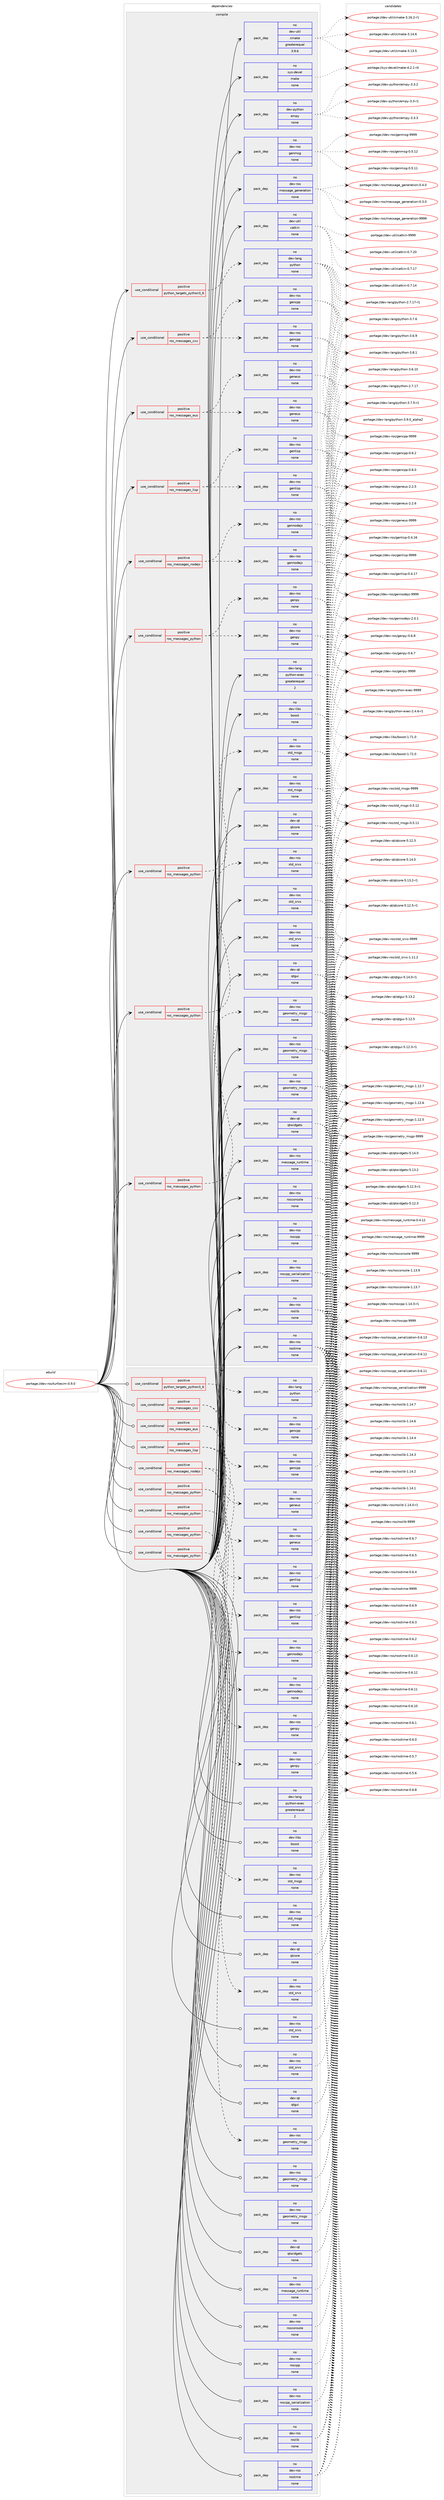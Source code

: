 digraph prolog {

# *************
# Graph options
# *************

newrank=true;
concentrate=true;
compound=true;
graph [rankdir=LR,fontname=Helvetica,fontsize=10,ranksep=1.5];#, ranksep=2.5, nodesep=0.2];
edge  [arrowhead=vee];
node  [fontname=Helvetica,fontsize=10];

# **********
# The ebuild
# **********

subgraph cluster_leftcol {
color=gray;
rank=same;
label=<<i>ebuild</i>>;
id [label="portage://dev-ros/turtlesim-0.9.0", color=red, width=4, href="../dev-ros/turtlesim-0.9.0.svg"];
}

# ****************
# The dependencies
# ****************

subgraph cluster_midcol {
color=gray;
label=<<i>dependencies</i>>;
subgraph cluster_compile {
fillcolor="#eeeeee";
style=filled;
label=<<i>compile</i>>;
subgraph cond95484 {
dependency373595 [label=<<TABLE BORDER="0" CELLBORDER="1" CELLSPACING="0" CELLPADDING="4"><TR><TD ROWSPAN="3" CELLPADDING="10">use_conditional</TD></TR><TR><TD>positive</TD></TR><TR><TD>python_targets_python3_6</TD></TR></TABLE>>, shape=none, color=red];
subgraph pack273258 {
dependency373596 [label=<<TABLE BORDER="0" CELLBORDER="1" CELLSPACING="0" CELLPADDING="4" WIDTH="220"><TR><TD ROWSPAN="6" CELLPADDING="30">pack_dep</TD></TR><TR><TD WIDTH="110">no</TD></TR><TR><TD>dev-lang</TD></TR><TR><TD>python</TD></TR><TR><TD>none</TD></TR><TR><TD></TD></TR></TABLE>>, shape=none, color=blue];
}
dependency373595:e -> dependency373596:w [weight=20,style="dashed",arrowhead="vee"];
}
id:e -> dependency373595:w [weight=20,style="solid",arrowhead="vee"];
subgraph cond95485 {
dependency373597 [label=<<TABLE BORDER="0" CELLBORDER="1" CELLSPACING="0" CELLPADDING="4"><TR><TD ROWSPAN="3" CELLPADDING="10">use_conditional</TD></TR><TR><TD>positive</TD></TR><TR><TD>ros_messages_cxx</TD></TR></TABLE>>, shape=none, color=red];
subgraph pack273259 {
dependency373598 [label=<<TABLE BORDER="0" CELLBORDER="1" CELLSPACING="0" CELLPADDING="4" WIDTH="220"><TR><TD ROWSPAN="6" CELLPADDING="30">pack_dep</TD></TR><TR><TD WIDTH="110">no</TD></TR><TR><TD>dev-ros</TD></TR><TR><TD>gencpp</TD></TR><TR><TD>none</TD></TR><TR><TD></TD></TR></TABLE>>, shape=none, color=blue];
}
dependency373597:e -> dependency373598:w [weight=20,style="dashed",arrowhead="vee"];
subgraph pack273260 {
dependency373599 [label=<<TABLE BORDER="0" CELLBORDER="1" CELLSPACING="0" CELLPADDING="4" WIDTH="220"><TR><TD ROWSPAN="6" CELLPADDING="30">pack_dep</TD></TR><TR><TD WIDTH="110">no</TD></TR><TR><TD>dev-ros</TD></TR><TR><TD>gencpp</TD></TR><TR><TD>none</TD></TR><TR><TD></TD></TR></TABLE>>, shape=none, color=blue];
}
dependency373597:e -> dependency373599:w [weight=20,style="dashed",arrowhead="vee"];
}
id:e -> dependency373597:w [weight=20,style="solid",arrowhead="vee"];
subgraph cond95486 {
dependency373600 [label=<<TABLE BORDER="0" CELLBORDER="1" CELLSPACING="0" CELLPADDING="4"><TR><TD ROWSPAN="3" CELLPADDING="10">use_conditional</TD></TR><TR><TD>positive</TD></TR><TR><TD>ros_messages_eus</TD></TR></TABLE>>, shape=none, color=red];
subgraph pack273261 {
dependency373601 [label=<<TABLE BORDER="0" CELLBORDER="1" CELLSPACING="0" CELLPADDING="4" WIDTH="220"><TR><TD ROWSPAN="6" CELLPADDING="30">pack_dep</TD></TR><TR><TD WIDTH="110">no</TD></TR><TR><TD>dev-ros</TD></TR><TR><TD>geneus</TD></TR><TR><TD>none</TD></TR><TR><TD></TD></TR></TABLE>>, shape=none, color=blue];
}
dependency373600:e -> dependency373601:w [weight=20,style="dashed",arrowhead="vee"];
subgraph pack273262 {
dependency373602 [label=<<TABLE BORDER="0" CELLBORDER="1" CELLSPACING="0" CELLPADDING="4" WIDTH="220"><TR><TD ROWSPAN="6" CELLPADDING="30">pack_dep</TD></TR><TR><TD WIDTH="110">no</TD></TR><TR><TD>dev-ros</TD></TR><TR><TD>geneus</TD></TR><TR><TD>none</TD></TR><TR><TD></TD></TR></TABLE>>, shape=none, color=blue];
}
dependency373600:e -> dependency373602:w [weight=20,style="dashed",arrowhead="vee"];
}
id:e -> dependency373600:w [weight=20,style="solid",arrowhead="vee"];
subgraph cond95487 {
dependency373603 [label=<<TABLE BORDER="0" CELLBORDER="1" CELLSPACING="0" CELLPADDING="4"><TR><TD ROWSPAN="3" CELLPADDING="10">use_conditional</TD></TR><TR><TD>positive</TD></TR><TR><TD>ros_messages_lisp</TD></TR></TABLE>>, shape=none, color=red];
subgraph pack273263 {
dependency373604 [label=<<TABLE BORDER="0" CELLBORDER="1" CELLSPACING="0" CELLPADDING="4" WIDTH="220"><TR><TD ROWSPAN="6" CELLPADDING="30">pack_dep</TD></TR><TR><TD WIDTH="110">no</TD></TR><TR><TD>dev-ros</TD></TR><TR><TD>genlisp</TD></TR><TR><TD>none</TD></TR><TR><TD></TD></TR></TABLE>>, shape=none, color=blue];
}
dependency373603:e -> dependency373604:w [weight=20,style="dashed",arrowhead="vee"];
subgraph pack273264 {
dependency373605 [label=<<TABLE BORDER="0" CELLBORDER="1" CELLSPACING="0" CELLPADDING="4" WIDTH="220"><TR><TD ROWSPAN="6" CELLPADDING="30">pack_dep</TD></TR><TR><TD WIDTH="110">no</TD></TR><TR><TD>dev-ros</TD></TR><TR><TD>genlisp</TD></TR><TR><TD>none</TD></TR><TR><TD></TD></TR></TABLE>>, shape=none, color=blue];
}
dependency373603:e -> dependency373605:w [weight=20,style="dashed",arrowhead="vee"];
}
id:e -> dependency373603:w [weight=20,style="solid",arrowhead="vee"];
subgraph cond95488 {
dependency373606 [label=<<TABLE BORDER="0" CELLBORDER="1" CELLSPACING="0" CELLPADDING="4"><TR><TD ROWSPAN="3" CELLPADDING="10">use_conditional</TD></TR><TR><TD>positive</TD></TR><TR><TD>ros_messages_nodejs</TD></TR></TABLE>>, shape=none, color=red];
subgraph pack273265 {
dependency373607 [label=<<TABLE BORDER="0" CELLBORDER="1" CELLSPACING="0" CELLPADDING="4" WIDTH="220"><TR><TD ROWSPAN="6" CELLPADDING="30">pack_dep</TD></TR><TR><TD WIDTH="110">no</TD></TR><TR><TD>dev-ros</TD></TR><TR><TD>gennodejs</TD></TR><TR><TD>none</TD></TR><TR><TD></TD></TR></TABLE>>, shape=none, color=blue];
}
dependency373606:e -> dependency373607:w [weight=20,style="dashed",arrowhead="vee"];
subgraph pack273266 {
dependency373608 [label=<<TABLE BORDER="0" CELLBORDER="1" CELLSPACING="0" CELLPADDING="4" WIDTH="220"><TR><TD ROWSPAN="6" CELLPADDING="30">pack_dep</TD></TR><TR><TD WIDTH="110">no</TD></TR><TR><TD>dev-ros</TD></TR><TR><TD>gennodejs</TD></TR><TR><TD>none</TD></TR><TR><TD></TD></TR></TABLE>>, shape=none, color=blue];
}
dependency373606:e -> dependency373608:w [weight=20,style="dashed",arrowhead="vee"];
}
id:e -> dependency373606:w [weight=20,style="solid",arrowhead="vee"];
subgraph cond95489 {
dependency373609 [label=<<TABLE BORDER="0" CELLBORDER="1" CELLSPACING="0" CELLPADDING="4"><TR><TD ROWSPAN="3" CELLPADDING="10">use_conditional</TD></TR><TR><TD>positive</TD></TR><TR><TD>ros_messages_python</TD></TR></TABLE>>, shape=none, color=red];
subgraph pack273267 {
dependency373610 [label=<<TABLE BORDER="0" CELLBORDER="1" CELLSPACING="0" CELLPADDING="4" WIDTH="220"><TR><TD ROWSPAN="6" CELLPADDING="30">pack_dep</TD></TR><TR><TD WIDTH="110">no</TD></TR><TR><TD>dev-ros</TD></TR><TR><TD>genpy</TD></TR><TR><TD>none</TD></TR><TR><TD></TD></TR></TABLE>>, shape=none, color=blue];
}
dependency373609:e -> dependency373610:w [weight=20,style="dashed",arrowhead="vee"];
subgraph pack273268 {
dependency373611 [label=<<TABLE BORDER="0" CELLBORDER="1" CELLSPACING="0" CELLPADDING="4" WIDTH="220"><TR><TD ROWSPAN="6" CELLPADDING="30">pack_dep</TD></TR><TR><TD WIDTH="110">no</TD></TR><TR><TD>dev-ros</TD></TR><TR><TD>genpy</TD></TR><TR><TD>none</TD></TR><TR><TD></TD></TR></TABLE>>, shape=none, color=blue];
}
dependency373609:e -> dependency373611:w [weight=20,style="dashed",arrowhead="vee"];
}
id:e -> dependency373609:w [weight=20,style="solid",arrowhead="vee"];
subgraph cond95490 {
dependency373612 [label=<<TABLE BORDER="0" CELLBORDER="1" CELLSPACING="0" CELLPADDING="4"><TR><TD ROWSPAN="3" CELLPADDING="10">use_conditional</TD></TR><TR><TD>positive</TD></TR><TR><TD>ros_messages_python</TD></TR></TABLE>>, shape=none, color=red];
subgraph pack273269 {
dependency373613 [label=<<TABLE BORDER="0" CELLBORDER="1" CELLSPACING="0" CELLPADDING="4" WIDTH="220"><TR><TD ROWSPAN="6" CELLPADDING="30">pack_dep</TD></TR><TR><TD WIDTH="110">no</TD></TR><TR><TD>dev-ros</TD></TR><TR><TD>geometry_msgs</TD></TR><TR><TD>none</TD></TR><TR><TD></TD></TR></TABLE>>, shape=none, color=blue];
}
dependency373612:e -> dependency373613:w [weight=20,style="dashed",arrowhead="vee"];
}
id:e -> dependency373612:w [weight=20,style="solid",arrowhead="vee"];
subgraph cond95491 {
dependency373614 [label=<<TABLE BORDER="0" CELLBORDER="1" CELLSPACING="0" CELLPADDING="4"><TR><TD ROWSPAN="3" CELLPADDING="10">use_conditional</TD></TR><TR><TD>positive</TD></TR><TR><TD>ros_messages_python</TD></TR></TABLE>>, shape=none, color=red];
subgraph pack273270 {
dependency373615 [label=<<TABLE BORDER="0" CELLBORDER="1" CELLSPACING="0" CELLPADDING="4" WIDTH="220"><TR><TD ROWSPAN="6" CELLPADDING="30">pack_dep</TD></TR><TR><TD WIDTH="110">no</TD></TR><TR><TD>dev-ros</TD></TR><TR><TD>std_msgs</TD></TR><TR><TD>none</TD></TR><TR><TD></TD></TR></TABLE>>, shape=none, color=blue];
}
dependency373614:e -> dependency373615:w [weight=20,style="dashed",arrowhead="vee"];
}
id:e -> dependency373614:w [weight=20,style="solid",arrowhead="vee"];
subgraph cond95492 {
dependency373616 [label=<<TABLE BORDER="0" CELLBORDER="1" CELLSPACING="0" CELLPADDING="4"><TR><TD ROWSPAN="3" CELLPADDING="10">use_conditional</TD></TR><TR><TD>positive</TD></TR><TR><TD>ros_messages_python</TD></TR></TABLE>>, shape=none, color=red];
subgraph pack273271 {
dependency373617 [label=<<TABLE BORDER="0" CELLBORDER="1" CELLSPACING="0" CELLPADDING="4" WIDTH="220"><TR><TD ROWSPAN="6" CELLPADDING="30">pack_dep</TD></TR><TR><TD WIDTH="110">no</TD></TR><TR><TD>dev-ros</TD></TR><TR><TD>std_srvs</TD></TR><TR><TD>none</TD></TR><TR><TD></TD></TR></TABLE>>, shape=none, color=blue];
}
dependency373616:e -> dependency373617:w [weight=20,style="dashed",arrowhead="vee"];
}
id:e -> dependency373616:w [weight=20,style="solid",arrowhead="vee"];
subgraph pack273272 {
dependency373618 [label=<<TABLE BORDER="0" CELLBORDER="1" CELLSPACING="0" CELLPADDING="4" WIDTH="220"><TR><TD ROWSPAN="6" CELLPADDING="30">pack_dep</TD></TR><TR><TD WIDTH="110">no</TD></TR><TR><TD>dev-lang</TD></TR><TR><TD>python-exec</TD></TR><TR><TD>greaterequal</TD></TR><TR><TD>2</TD></TR></TABLE>>, shape=none, color=blue];
}
id:e -> dependency373618:w [weight=20,style="solid",arrowhead="vee"];
subgraph pack273273 {
dependency373619 [label=<<TABLE BORDER="0" CELLBORDER="1" CELLSPACING="0" CELLPADDING="4" WIDTH="220"><TR><TD ROWSPAN="6" CELLPADDING="30">pack_dep</TD></TR><TR><TD WIDTH="110">no</TD></TR><TR><TD>dev-libs</TD></TR><TR><TD>boost</TD></TR><TR><TD>none</TD></TR><TR><TD></TD></TR></TABLE>>, shape=none, color=blue];
}
id:e -> dependency373619:w [weight=20,style="solid",arrowhead="vee"];
subgraph pack273274 {
dependency373620 [label=<<TABLE BORDER="0" CELLBORDER="1" CELLSPACING="0" CELLPADDING="4" WIDTH="220"><TR><TD ROWSPAN="6" CELLPADDING="30">pack_dep</TD></TR><TR><TD WIDTH="110">no</TD></TR><TR><TD>dev-python</TD></TR><TR><TD>empy</TD></TR><TR><TD>none</TD></TR><TR><TD></TD></TR></TABLE>>, shape=none, color=blue];
}
id:e -> dependency373620:w [weight=20,style="solid",arrowhead="vee"];
subgraph pack273275 {
dependency373621 [label=<<TABLE BORDER="0" CELLBORDER="1" CELLSPACING="0" CELLPADDING="4" WIDTH="220"><TR><TD ROWSPAN="6" CELLPADDING="30">pack_dep</TD></TR><TR><TD WIDTH="110">no</TD></TR><TR><TD>dev-qt</TD></TR><TR><TD>qtcore</TD></TR><TR><TD>none</TD></TR><TR><TD></TD></TR></TABLE>>, shape=none, color=blue];
}
id:e -> dependency373621:w [weight=20,style="solid",arrowhead="vee"];
subgraph pack273276 {
dependency373622 [label=<<TABLE BORDER="0" CELLBORDER="1" CELLSPACING="0" CELLPADDING="4" WIDTH="220"><TR><TD ROWSPAN="6" CELLPADDING="30">pack_dep</TD></TR><TR><TD WIDTH="110">no</TD></TR><TR><TD>dev-qt</TD></TR><TR><TD>qtgui</TD></TR><TR><TD>none</TD></TR><TR><TD></TD></TR></TABLE>>, shape=none, color=blue];
}
id:e -> dependency373622:w [weight=20,style="solid",arrowhead="vee"];
subgraph pack273277 {
dependency373623 [label=<<TABLE BORDER="0" CELLBORDER="1" CELLSPACING="0" CELLPADDING="4" WIDTH="220"><TR><TD ROWSPAN="6" CELLPADDING="30">pack_dep</TD></TR><TR><TD WIDTH="110">no</TD></TR><TR><TD>dev-qt</TD></TR><TR><TD>qtwidgets</TD></TR><TR><TD>none</TD></TR><TR><TD></TD></TR></TABLE>>, shape=none, color=blue];
}
id:e -> dependency373623:w [weight=20,style="solid",arrowhead="vee"];
subgraph pack273278 {
dependency373624 [label=<<TABLE BORDER="0" CELLBORDER="1" CELLSPACING="0" CELLPADDING="4" WIDTH="220"><TR><TD ROWSPAN="6" CELLPADDING="30">pack_dep</TD></TR><TR><TD WIDTH="110">no</TD></TR><TR><TD>dev-ros</TD></TR><TR><TD>genmsg</TD></TR><TR><TD>none</TD></TR><TR><TD></TD></TR></TABLE>>, shape=none, color=blue];
}
id:e -> dependency373624:w [weight=20,style="solid",arrowhead="vee"];
subgraph pack273279 {
dependency373625 [label=<<TABLE BORDER="0" CELLBORDER="1" CELLSPACING="0" CELLPADDING="4" WIDTH="220"><TR><TD ROWSPAN="6" CELLPADDING="30">pack_dep</TD></TR><TR><TD WIDTH="110">no</TD></TR><TR><TD>dev-ros</TD></TR><TR><TD>geometry_msgs</TD></TR><TR><TD>none</TD></TR><TR><TD></TD></TR></TABLE>>, shape=none, color=blue];
}
id:e -> dependency373625:w [weight=20,style="solid",arrowhead="vee"];
subgraph pack273280 {
dependency373626 [label=<<TABLE BORDER="0" CELLBORDER="1" CELLSPACING="0" CELLPADDING="4" WIDTH="220"><TR><TD ROWSPAN="6" CELLPADDING="30">pack_dep</TD></TR><TR><TD WIDTH="110">no</TD></TR><TR><TD>dev-ros</TD></TR><TR><TD>geometry_msgs</TD></TR><TR><TD>none</TD></TR><TR><TD></TD></TR></TABLE>>, shape=none, color=blue];
}
id:e -> dependency373626:w [weight=20,style="solid",arrowhead="vee"];
subgraph pack273281 {
dependency373627 [label=<<TABLE BORDER="0" CELLBORDER="1" CELLSPACING="0" CELLPADDING="4" WIDTH="220"><TR><TD ROWSPAN="6" CELLPADDING="30">pack_dep</TD></TR><TR><TD WIDTH="110">no</TD></TR><TR><TD>dev-ros</TD></TR><TR><TD>message_generation</TD></TR><TR><TD>none</TD></TR><TR><TD></TD></TR></TABLE>>, shape=none, color=blue];
}
id:e -> dependency373627:w [weight=20,style="solid",arrowhead="vee"];
subgraph pack273282 {
dependency373628 [label=<<TABLE BORDER="0" CELLBORDER="1" CELLSPACING="0" CELLPADDING="4" WIDTH="220"><TR><TD ROWSPAN="6" CELLPADDING="30">pack_dep</TD></TR><TR><TD WIDTH="110">no</TD></TR><TR><TD>dev-ros</TD></TR><TR><TD>message_runtime</TD></TR><TR><TD>none</TD></TR><TR><TD></TD></TR></TABLE>>, shape=none, color=blue];
}
id:e -> dependency373628:w [weight=20,style="solid",arrowhead="vee"];
subgraph pack273283 {
dependency373629 [label=<<TABLE BORDER="0" CELLBORDER="1" CELLSPACING="0" CELLPADDING="4" WIDTH="220"><TR><TD ROWSPAN="6" CELLPADDING="30">pack_dep</TD></TR><TR><TD WIDTH="110">no</TD></TR><TR><TD>dev-ros</TD></TR><TR><TD>rosconsole</TD></TR><TR><TD>none</TD></TR><TR><TD></TD></TR></TABLE>>, shape=none, color=blue];
}
id:e -> dependency373629:w [weight=20,style="solid",arrowhead="vee"];
subgraph pack273284 {
dependency373630 [label=<<TABLE BORDER="0" CELLBORDER="1" CELLSPACING="0" CELLPADDING="4" WIDTH="220"><TR><TD ROWSPAN="6" CELLPADDING="30">pack_dep</TD></TR><TR><TD WIDTH="110">no</TD></TR><TR><TD>dev-ros</TD></TR><TR><TD>roscpp</TD></TR><TR><TD>none</TD></TR><TR><TD></TD></TR></TABLE>>, shape=none, color=blue];
}
id:e -> dependency373630:w [weight=20,style="solid",arrowhead="vee"];
subgraph pack273285 {
dependency373631 [label=<<TABLE BORDER="0" CELLBORDER="1" CELLSPACING="0" CELLPADDING="4" WIDTH="220"><TR><TD ROWSPAN="6" CELLPADDING="30">pack_dep</TD></TR><TR><TD WIDTH="110">no</TD></TR><TR><TD>dev-ros</TD></TR><TR><TD>roscpp_serialization</TD></TR><TR><TD>none</TD></TR><TR><TD></TD></TR></TABLE>>, shape=none, color=blue];
}
id:e -> dependency373631:w [weight=20,style="solid",arrowhead="vee"];
subgraph pack273286 {
dependency373632 [label=<<TABLE BORDER="0" CELLBORDER="1" CELLSPACING="0" CELLPADDING="4" WIDTH="220"><TR><TD ROWSPAN="6" CELLPADDING="30">pack_dep</TD></TR><TR><TD WIDTH="110">no</TD></TR><TR><TD>dev-ros</TD></TR><TR><TD>roslib</TD></TR><TR><TD>none</TD></TR><TR><TD></TD></TR></TABLE>>, shape=none, color=blue];
}
id:e -> dependency373632:w [weight=20,style="solid",arrowhead="vee"];
subgraph pack273287 {
dependency373633 [label=<<TABLE BORDER="0" CELLBORDER="1" CELLSPACING="0" CELLPADDING="4" WIDTH="220"><TR><TD ROWSPAN="6" CELLPADDING="30">pack_dep</TD></TR><TR><TD WIDTH="110">no</TD></TR><TR><TD>dev-ros</TD></TR><TR><TD>rostime</TD></TR><TR><TD>none</TD></TR><TR><TD></TD></TR></TABLE>>, shape=none, color=blue];
}
id:e -> dependency373633:w [weight=20,style="solid",arrowhead="vee"];
subgraph pack273288 {
dependency373634 [label=<<TABLE BORDER="0" CELLBORDER="1" CELLSPACING="0" CELLPADDING="4" WIDTH="220"><TR><TD ROWSPAN="6" CELLPADDING="30">pack_dep</TD></TR><TR><TD WIDTH="110">no</TD></TR><TR><TD>dev-ros</TD></TR><TR><TD>std_msgs</TD></TR><TR><TD>none</TD></TR><TR><TD></TD></TR></TABLE>>, shape=none, color=blue];
}
id:e -> dependency373634:w [weight=20,style="solid",arrowhead="vee"];
subgraph pack273289 {
dependency373635 [label=<<TABLE BORDER="0" CELLBORDER="1" CELLSPACING="0" CELLPADDING="4" WIDTH="220"><TR><TD ROWSPAN="6" CELLPADDING="30">pack_dep</TD></TR><TR><TD WIDTH="110">no</TD></TR><TR><TD>dev-ros</TD></TR><TR><TD>std_srvs</TD></TR><TR><TD>none</TD></TR><TR><TD></TD></TR></TABLE>>, shape=none, color=blue];
}
id:e -> dependency373635:w [weight=20,style="solid",arrowhead="vee"];
subgraph pack273290 {
dependency373636 [label=<<TABLE BORDER="0" CELLBORDER="1" CELLSPACING="0" CELLPADDING="4" WIDTH="220"><TR><TD ROWSPAN="6" CELLPADDING="30">pack_dep</TD></TR><TR><TD WIDTH="110">no</TD></TR><TR><TD>dev-ros</TD></TR><TR><TD>std_srvs</TD></TR><TR><TD>none</TD></TR><TR><TD></TD></TR></TABLE>>, shape=none, color=blue];
}
id:e -> dependency373636:w [weight=20,style="solid",arrowhead="vee"];
subgraph pack273291 {
dependency373637 [label=<<TABLE BORDER="0" CELLBORDER="1" CELLSPACING="0" CELLPADDING="4" WIDTH="220"><TR><TD ROWSPAN="6" CELLPADDING="30">pack_dep</TD></TR><TR><TD WIDTH="110">no</TD></TR><TR><TD>dev-util</TD></TR><TR><TD>catkin</TD></TR><TR><TD>none</TD></TR><TR><TD></TD></TR></TABLE>>, shape=none, color=blue];
}
id:e -> dependency373637:w [weight=20,style="solid",arrowhead="vee"];
subgraph pack273292 {
dependency373638 [label=<<TABLE BORDER="0" CELLBORDER="1" CELLSPACING="0" CELLPADDING="4" WIDTH="220"><TR><TD ROWSPAN="6" CELLPADDING="30">pack_dep</TD></TR><TR><TD WIDTH="110">no</TD></TR><TR><TD>dev-util</TD></TR><TR><TD>cmake</TD></TR><TR><TD>greaterequal</TD></TR><TR><TD>3.9.6</TD></TR></TABLE>>, shape=none, color=blue];
}
id:e -> dependency373638:w [weight=20,style="solid",arrowhead="vee"];
subgraph pack273293 {
dependency373639 [label=<<TABLE BORDER="0" CELLBORDER="1" CELLSPACING="0" CELLPADDING="4" WIDTH="220"><TR><TD ROWSPAN="6" CELLPADDING="30">pack_dep</TD></TR><TR><TD WIDTH="110">no</TD></TR><TR><TD>sys-devel</TD></TR><TR><TD>make</TD></TR><TR><TD>none</TD></TR><TR><TD></TD></TR></TABLE>>, shape=none, color=blue];
}
id:e -> dependency373639:w [weight=20,style="solid",arrowhead="vee"];
}
subgraph cluster_compileandrun {
fillcolor="#eeeeee";
style=filled;
label=<<i>compile and run</i>>;
}
subgraph cluster_run {
fillcolor="#eeeeee";
style=filled;
label=<<i>run</i>>;
subgraph cond95493 {
dependency373640 [label=<<TABLE BORDER="0" CELLBORDER="1" CELLSPACING="0" CELLPADDING="4"><TR><TD ROWSPAN="3" CELLPADDING="10">use_conditional</TD></TR><TR><TD>positive</TD></TR><TR><TD>python_targets_python3_6</TD></TR></TABLE>>, shape=none, color=red];
subgraph pack273294 {
dependency373641 [label=<<TABLE BORDER="0" CELLBORDER="1" CELLSPACING="0" CELLPADDING="4" WIDTH="220"><TR><TD ROWSPAN="6" CELLPADDING="30">pack_dep</TD></TR><TR><TD WIDTH="110">no</TD></TR><TR><TD>dev-lang</TD></TR><TR><TD>python</TD></TR><TR><TD>none</TD></TR><TR><TD></TD></TR></TABLE>>, shape=none, color=blue];
}
dependency373640:e -> dependency373641:w [weight=20,style="dashed",arrowhead="vee"];
}
id:e -> dependency373640:w [weight=20,style="solid",arrowhead="odot"];
subgraph cond95494 {
dependency373642 [label=<<TABLE BORDER="0" CELLBORDER="1" CELLSPACING="0" CELLPADDING="4"><TR><TD ROWSPAN="3" CELLPADDING="10">use_conditional</TD></TR><TR><TD>positive</TD></TR><TR><TD>ros_messages_cxx</TD></TR></TABLE>>, shape=none, color=red];
subgraph pack273295 {
dependency373643 [label=<<TABLE BORDER="0" CELLBORDER="1" CELLSPACING="0" CELLPADDING="4" WIDTH="220"><TR><TD ROWSPAN="6" CELLPADDING="30">pack_dep</TD></TR><TR><TD WIDTH="110">no</TD></TR><TR><TD>dev-ros</TD></TR><TR><TD>gencpp</TD></TR><TR><TD>none</TD></TR><TR><TD></TD></TR></TABLE>>, shape=none, color=blue];
}
dependency373642:e -> dependency373643:w [weight=20,style="dashed",arrowhead="vee"];
subgraph pack273296 {
dependency373644 [label=<<TABLE BORDER="0" CELLBORDER="1" CELLSPACING="0" CELLPADDING="4" WIDTH="220"><TR><TD ROWSPAN="6" CELLPADDING="30">pack_dep</TD></TR><TR><TD WIDTH="110">no</TD></TR><TR><TD>dev-ros</TD></TR><TR><TD>gencpp</TD></TR><TR><TD>none</TD></TR><TR><TD></TD></TR></TABLE>>, shape=none, color=blue];
}
dependency373642:e -> dependency373644:w [weight=20,style="dashed",arrowhead="vee"];
}
id:e -> dependency373642:w [weight=20,style="solid",arrowhead="odot"];
subgraph cond95495 {
dependency373645 [label=<<TABLE BORDER="0" CELLBORDER="1" CELLSPACING="0" CELLPADDING="4"><TR><TD ROWSPAN="3" CELLPADDING="10">use_conditional</TD></TR><TR><TD>positive</TD></TR><TR><TD>ros_messages_eus</TD></TR></TABLE>>, shape=none, color=red];
subgraph pack273297 {
dependency373646 [label=<<TABLE BORDER="0" CELLBORDER="1" CELLSPACING="0" CELLPADDING="4" WIDTH="220"><TR><TD ROWSPAN="6" CELLPADDING="30">pack_dep</TD></TR><TR><TD WIDTH="110">no</TD></TR><TR><TD>dev-ros</TD></TR><TR><TD>geneus</TD></TR><TR><TD>none</TD></TR><TR><TD></TD></TR></TABLE>>, shape=none, color=blue];
}
dependency373645:e -> dependency373646:w [weight=20,style="dashed",arrowhead="vee"];
subgraph pack273298 {
dependency373647 [label=<<TABLE BORDER="0" CELLBORDER="1" CELLSPACING="0" CELLPADDING="4" WIDTH="220"><TR><TD ROWSPAN="6" CELLPADDING="30">pack_dep</TD></TR><TR><TD WIDTH="110">no</TD></TR><TR><TD>dev-ros</TD></TR><TR><TD>geneus</TD></TR><TR><TD>none</TD></TR><TR><TD></TD></TR></TABLE>>, shape=none, color=blue];
}
dependency373645:e -> dependency373647:w [weight=20,style="dashed",arrowhead="vee"];
}
id:e -> dependency373645:w [weight=20,style="solid",arrowhead="odot"];
subgraph cond95496 {
dependency373648 [label=<<TABLE BORDER="0" CELLBORDER="1" CELLSPACING="0" CELLPADDING="4"><TR><TD ROWSPAN="3" CELLPADDING="10">use_conditional</TD></TR><TR><TD>positive</TD></TR><TR><TD>ros_messages_lisp</TD></TR></TABLE>>, shape=none, color=red];
subgraph pack273299 {
dependency373649 [label=<<TABLE BORDER="0" CELLBORDER="1" CELLSPACING="0" CELLPADDING="4" WIDTH="220"><TR><TD ROWSPAN="6" CELLPADDING="30">pack_dep</TD></TR><TR><TD WIDTH="110">no</TD></TR><TR><TD>dev-ros</TD></TR><TR><TD>genlisp</TD></TR><TR><TD>none</TD></TR><TR><TD></TD></TR></TABLE>>, shape=none, color=blue];
}
dependency373648:e -> dependency373649:w [weight=20,style="dashed",arrowhead="vee"];
subgraph pack273300 {
dependency373650 [label=<<TABLE BORDER="0" CELLBORDER="1" CELLSPACING="0" CELLPADDING="4" WIDTH="220"><TR><TD ROWSPAN="6" CELLPADDING="30">pack_dep</TD></TR><TR><TD WIDTH="110">no</TD></TR><TR><TD>dev-ros</TD></TR><TR><TD>genlisp</TD></TR><TR><TD>none</TD></TR><TR><TD></TD></TR></TABLE>>, shape=none, color=blue];
}
dependency373648:e -> dependency373650:w [weight=20,style="dashed",arrowhead="vee"];
}
id:e -> dependency373648:w [weight=20,style="solid",arrowhead="odot"];
subgraph cond95497 {
dependency373651 [label=<<TABLE BORDER="0" CELLBORDER="1" CELLSPACING="0" CELLPADDING="4"><TR><TD ROWSPAN="3" CELLPADDING="10">use_conditional</TD></TR><TR><TD>positive</TD></TR><TR><TD>ros_messages_nodejs</TD></TR></TABLE>>, shape=none, color=red];
subgraph pack273301 {
dependency373652 [label=<<TABLE BORDER="0" CELLBORDER="1" CELLSPACING="0" CELLPADDING="4" WIDTH="220"><TR><TD ROWSPAN="6" CELLPADDING="30">pack_dep</TD></TR><TR><TD WIDTH="110">no</TD></TR><TR><TD>dev-ros</TD></TR><TR><TD>gennodejs</TD></TR><TR><TD>none</TD></TR><TR><TD></TD></TR></TABLE>>, shape=none, color=blue];
}
dependency373651:e -> dependency373652:w [weight=20,style="dashed",arrowhead="vee"];
subgraph pack273302 {
dependency373653 [label=<<TABLE BORDER="0" CELLBORDER="1" CELLSPACING="0" CELLPADDING="4" WIDTH="220"><TR><TD ROWSPAN="6" CELLPADDING="30">pack_dep</TD></TR><TR><TD WIDTH="110">no</TD></TR><TR><TD>dev-ros</TD></TR><TR><TD>gennodejs</TD></TR><TR><TD>none</TD></TR><TR><TD></TD></TR></TABLE>>, shape=none, color=blue];
}
dependency373651:e -> dependency373653:w [weight=20,style="dashed",arrowhead="vee"];
}
id:e -> dependency373651:w [weight=20,style="solid",arrowhead="odot"];
subgraph cond95498 {
dependency373654 [label=<<TABLE BORDER="0" CELLBORDER="1" CELLSPACING="0" CELLPADDING="4"><TR><TD ROWSPAN="3" CELLPADDING="10">use_conditional</TD></TR><TR><TD>positive</TD></TR><TR><TD>ros_messages_python</TD></TR></TABLE>>, shape=none, color=red];
subgraph pack273303 {
dependency373655 [label=<<TABLE BORDER="0" CELLBORDER="1" CELLSPACING="0" CELLPADDING="4" WIDTH="220"><TR><TD ROWSPAN="6" CELLPADDING="30">pack_dep</TD></TR><TR><TD WIDTH="110">no</TD></TR><TR><TD>dev-ros</TD></TR><TR><TD>genpy</TD></TR><TR><TD>none</TD></TR><TR><TD></TD></TR></TABLE>>, shape=none, color=blue];
}
dependency373654:e -> dependency373655:w [weight=20,style="dashed",arrowhead="vee"];
subgraph pack273304 {
dependency373656 [label=<<TABLE BORDER="0" CELLBORDER="1" CELLSPACING="0" CELLPADDING="4" WIDTH="220"><TR><TD ROWSPAN="6" CELLPADDING="30">pack_dep</TD></TR><TR><TD WIDTH="110">no</TD></TR><TR><TD>dev-ros</TD></TR><TR><TD>genpy</TD></TR><TR><TD>none</TD></TR><TR><TD></TD></TR></TABLE>>, shape=none, color=blue];
}
dependency373654:e -> dependency373656:w [weight=20,style="dashed",arrowhead="vee"];
}
id:e -> dependency373654:w [weight=20,style="solid",arrowhead="odot"];
subgraph cond95499 {
dependency373657 [label=<<TABLE BORDER="0" CELLBORDER="1" CELLSPACING="0" CELLPADDING="4"><TR><TD ROWSPAN="3" CELLPADDING="10">use_conditional</TD></TR><TR><TD>positive</TD></TR><TR><TD>ros_messages_python</TD></TR></TABLE>>, shape=none, color=red];
subgraph pack273305 {
dependency373658 [label=<<TABLE BORDER="0" CELLBORDER="1" CELLSPACING="0" CELLPADDING="4" WIDTH="220"><TR><TD ROWSPAN="6" CELLPADDING="30">pack_dep</TD></TR><TR><TD WIDTH="110">no</TD></TR><TR><TD>dev-ros</TD></TR><TR><TD>geometry_msgs</TD></TR><TR><TD>none</TD></TR><TR><TD></TD></TR></TABLE>>, shape=none, color=blue];
}
dependency373657:e -> dependency373658:w [weight=20,style="dashed",arrowhead="vee"];
}
id:e -> dependency373657:w [weight=20,style="solid",arrowhead="odot"];
subgraph cond95500 {
dependency373659 [label=<<TABLE BORDER="0" CELLBORDER="1" CELLSPACING="0" CELLPADDING="4"><TR><TD ROWSPAN="3" CELLPADDING="10">use_conditional</TD></TR><TR><TD>positive</TD></TR><TR><TD>ros_messages_python</TD></TR></TABLE>>, shape=none, color=red];
subgraph pack273306 {
dependency373660 [label=<<TABLE BORDER="0" CELLBORDER="1" CELLSPACING="0" CELLPADDING="4" WIDTH="220"><TR><TD ROWSPAN="6" CELLPADDING="30">pack_dep</TD></TR><TR><TD WIDTH="110">no</TD></TR><TR><TD>dev-ros</TD></TR><TR><TD>std_msgs</TD></TR><TR><TD>none</TD></TR><TR><TD></TD></TR></TABLE>>, shape=none, color=blue];
}
dependency373659:e -> dependency373660:w [weight=20,style="dashed",arrowhead="vee"];
}
id:e -> dependency373659:w [weight=20,style="solid",arrowhead="odot"];
subgraph cond95501 {
dependency373661 [label=<<TABLE BORDER="0" CELLBORDER="1" CELLSPACING="0" CELLPADDING="4"><TR><TD ROWSPAN="3" CELLPADDING="10">use_conditional</TD></TR><TR><TD>positive</TD></TR><TR><TD>ros_messages_python</TD></TR></TABLE>>, shape=none, color=red];
subgraph pack273307 {
dependency373662 [label=<<TABLE BORDER="0" CELLBORDER="1" CELLSPACING="0" CELLPADDING="4" WIDTH="220"><TR><TD ROWSPAN="6" CELLPADDING="30">pack_dep</TD></TR><TR><TD WIDTH="110">no</TD></TR><TR><TD>dev-ros</TD></TR><TR><TD>std_srvs</TD></TR><TR><TD>none</TD></TR><TR><TD></TD></TR></TABLE>>, shape=none, color=blue];
}
dependency373661:e -> dependency373662:w [weight=20,style="dashed",arrowhead="vee"];
}
id:e -> dependency373661:w [weight=20,style="solid",arrowhead="odot"];
subgraph pack273308 {
dependency373663 [label=<<TABLE BORDER="0" CELLBORDER="1" CELLSPACING="0" CELLPADDING="4" WIDTH="220"><TR><TD ROWSPAN="6" CELLPADDING="30">pack_dep</TD></TR><TR><TD WIDTH="110">no</TD></TR><TR><TD>dev-lang</TD></TR><TR><TD>python-exec</TD></TR><TR><TD>greaterequal</TD></TR><TR><TD>2</TD></TR></TABLE>>, shape=none, color=blue];
}
id:e -> dependency373663:w [weight=20,style="solid",arrowhead="odot"];
subgraph pack273309 {
dependency373664 [label=<<TABLE BORDER="0" CELLBORDER="1" CELLSPACING="0" CELLPADDING="4" WIDTH="220"><TR><TD ROWSPAN="6" CELLPADDING="30">pack_dep</TD></TR><TR><TD WIDTH="110">no</TD></TR><TR><TD>dev-libs</TD></TR><TR><TD>boost</TD></TR><TR><TD>none</TD></TR><TR><TD></TD></TR></TABLE>>, shape=none, color=blue];
}
id:e -> dependency373664:w [weight=20,style="solid",arrowhead="odot"];
subgraph pack273310 {
dependency373665 [label=<<TABLE BORDER="0" CELLBORDER="1" CELLSPACING="0" CELLPADDING="4" WIDTH="220"><TR><TD ROWSPAN="6" CELLPADDING="30">pack_dep</TD></TR><TR><TD WIDTH="110">no</TD></TR><TR><TD>dev-qt</TD></TR><TR><TD>qtcore</TD></TR><TR><TD>none</TD></TR><TR><TD></TD></TR></TABLE>>, shape=none, color=blue];
}
id:e -> dependency373665:w [weight=20,style="solid",arrowhead="odot"];
subgraph pack273311 {
dependency373666 [label=<<TABLE BORDER="0" CELLBORDER="1" CELLSPACING="0" CELLPADDING="4" WIDTH="220"><TR><TD ROWSPAN="6" CELLPADDING="30">pack_dep</TD></TR><TR><TD WIDTH="110">no</TD></TR><TR><TD>dev-qt</TD></TR><TR><TD>qtgui</TD></TR><TR><TD>none</TD></TR><TR><TD></TD></TR></TABLE>>, shape=none, color=blue];
}
id:e -> dependency373666:w [weight=20,style="solid",arrowhead="odot"];
subgraph pack273312 {
dependency373667 [label=<<TABLE BORDER="0" CELLBORDER="1" CELLSPACING="0" CELLPADDING="4" WIDTH="220"><TR><TD ROWSPAN="6" CELLPADDING="30">pack_dep</TD></TR><TR><TD WIDTH="110">no</TD></TR><TR><TD>dev-qt</TD></TR><TR><TD>qtwidgets</TD></TR><TR><TD>none</TD></TR><TR><TD></TD></TR></TABLE>>, shape=none, color=blue];
}
id:e -> dependency373667:w [weight=20,style="solid",arrowhead="odot"];
subgraph pack273313 {
dependency373668 [label=<<TABLE BORDER="0" CELLBORDER="1" CELLSPACING="0" CELLPADDING="4" WIDTH="220"><TR><TD ROWSPAN="6" CELLPADDING="30">pack_dep</TD></TR><TR><TD WIDTH="110">no</TD></TR><TR><TD>dev-ros</TD></TR><TR><TD>geometry_msgs</TD></TR><TR><TD>none</TD></TR><TR><TD></TD></TR></TABLE>>, shape=none, color=blue];
}
id:e -> dependency373668:w [weight=20,style="solid",arrowhead="odot"];
subgraph pack273314 {
dependency373669 [label=<<TABLE BORDER="0" CELLBORDER="1" CELLSPACING="0" CELLPADDING="4" WIDTH="220"><TR><TD ROWSPAN="6" CELLPADDING="30">pack_dep</TD></TR><TR><TD WIDTH="110">no</TD></TR><TR><TD>dev-ros</TD></TR><TR><TD>geometry_msgs</TD></TR><TR><TD>none</TD></TR><TR><TD></TD></TR></TABLE>>, shape=none, color=blue];
}
id:e -> dependency373669:w [weight=20,style="solid",arrowhead="odot"];
subgraph pack273315 {
dependency373670 [label=<<TABLE BORDER="0" CELLBORDER="1" CELLSPACING="0" CELLPADDING="4" WIDTH="220"><TR><TD ROWSPAN="6" CELLPADDING="30">pack_dep</TD></TR><TR><TD WIDTH="110">no</TD></TR><TR><TD>dev-ros</TD></TR><TR><TD>message_runtime</TD></TR><TR><TD>none</TD></TR><TR><TD></TD></TR></TABLE>>, shape=none, color=blue];
}
id:e -> dependency373670:w [weight=20,style="solid",arrowhead="odot"];
subgraph pack273316 {
dependency373671 [label=<<TABLE BORDER="0" CELLBORDER="1" CELLSPACING="0" CELLPADDING="4" WIDTH="220"><TR><TD ROWSPAN="6" CELLPADDING="30">pack_dep</TD></TR><TR><TD WIDTH="110">no</TD></TR><TR><TD>dev-ros</TD></TR><TR><TD>rosconsole</TD></TR><TR><TD>none</TD></TR><TR><TD></TD></TR></TABLE>>, shape=none, color=blue];
}
id:e -> dependency373671:w [weight=20,style="solid",arrowhead="odot"];
subgraph pack273317 {
dependency373672 [label=<<TABLE BORDER="0" CELLBORDER="1" CELLSPACING="0" CELLPADDING="4" WIDTH="220"><TR><TD ROWSPAN="6" CELLPADDING="30">pack_dep</TD></TR><TR><TD WIDTH="110">no</TD></TR><TR><TD>dev-ros</TD></TR><TR><TD>roscpp</TD></TR><TR><TD>none</TD></TR><TR><TD></TD></TR></TABLE>>, shape=none, color=blue];
}
id:e -> dependency373672:w [weight=20,style="solid",arrowhead="odot"];
subgraph pack273318 {
dependency373673 [label=<<TABLE BORDER="0" CELLBORDER="1" CELLSPACING="0" CELLPADDING="4" WIDTH="220"><TR><TD ROWSPAN="6" CELLPADDING="30">pack_dep</TD></TR><TR><TD WIDTH="110">no</TD></TR><TR><TD>dev-ros</TD></TR><TR><TD>roscpp_serialization</TD></TR><TR><TD>none</TD></TR><TR><TD></TD></TR></TABLE>>, shape=none, color=blue];
}
id:e -> dependency373673:w [weight=20,style="solid",arrowhead="odot"];
subgraph pack273319 {
dependency373674 [label=<<TABLE BORDER="0" CELLBORDER="1" CELLSPACING="0" CELLPADDING="4" WIDTH="220"><TR><TD ROWSPAN="6" CELLPADDING="30">pack_dep</TD></TR><TR><TD WIDTH="110">no</TD></TR><TR><TD>dev-ros</TD></TR><TR><TD>roslib</TD></TR><TR><TD>none</TD></TR><TR><TD></TD></TR></TABLE>>, shape=none, color=blue];
}
id:e -> dependency373674:w [weight=20,style="solid",arrowhead="odot"];
subgraph pack273320 {
dependency373675 [label=<<TABLE BORDER="0" CELLBORDER="1" CELLSPACING="0" CELLPADDING="4" WIDTH="220"><TR><TD ROWSPAN="6" CELLPADDING="30">pack_dep</TD></TR><TR><TD WIDTH="110">no</TD></TR><TR><TD>dev-ros</TD></TR><TR><TD>rostime</TD></TR><TR><TD>none</TD></TR><TR><TD></TD></TR></TABLE>>, shape=none, color=blue];
}
id:e -> dependency373675:w [weight=20,style="solid",arrowhead="odot"];
subgraph pack273321 {
dependency373676 [label=<<TABLE BORDER="0" CELLBORDER="1" CELLSPACING="0" CELLPADDING="4" WIDTH="220"><TR><TD ROWSPAN="6" CELLPADDING="30">pack_dep</TD></TR><TR><TD WIDTH="110">no</TD></TR><TR><TD>dev-ros</TD></TR><TR><TD>std_msgs</TD></TR><TR><TD>none</TD></TR><TR><TD></TD></TR></TABLE>>, shape=none, color=blue];
}
id:e -> dependency373676:w [weight=20,style="solid",arrowhead="odot"];
subgraph pack273322 {
dependency373677 [label=<<TABLE BORDER="0" CELLBORDER="1" CELLSPACING="0" CELLPADDING="4" WIDTH="220"><TR><TD ROWSPAN="6" CELLPADDING="30">pack_dep</TD></TR><TR><TD WIDTH="110">no</TD></TR><TR><TD>dev-ros</TD></TR><TR><TD>std_srvs</TD></TR><TR><TD>none</TD></TR><TR><TD></TD></TR></TABLE>>, shape=none, color=blue];
}
id:e -> dependency373677:w [weight=20,style="solid",arrowhead="odot"];
subgraph pack273323 {
dependency373678 [label=<<TABLE BORDER="0" CELLBORDER="1" CELLSPACING="0" CELLPADDING="4" WIDTH="220"><TR><TD ROWSPAN="6" CELLPADDING="30">pack_dep</TD></TR><TR><TD WIDTH="110">no</TD></TR><TR><TD>dev-ros</TD></TR><TR><TD>std_srvs</TD></TR><TR><TD>none</TD></TR><TR><TD></TD></TR></TABLE>>, shape=none, color=blue];
}
id:e -> dependency373678:w [weight=20,style="solid",arrowhead="odot"];
}
}

# **************
# The candidates
# **************

subgraph cluster_choices {
rank=same;
color=gray;
label=<<i>candidates</i>>;

subgraph choice273258 {
color=black;
nodesep=1;
choice10010111845108971101034711212111610411111045514657464895971081121049750 [label="portage://dev-lang/python-3.9.0_alpha2", color=red, width=4,href="../dev-lang/python-3.9.0_alpha2.svg"];
choice100101118451089711010347112121116104111110455146564649 [label="portage://dev-lang/python-3.8.1", color=red, width=4,href="../dev-lang/python-3.8.1.svg"];
choice100101118451089711010347112121116104111110455146554654 [label="portage://dev-lang/python-3.7.6", color=red, width=4,href="../dev-lang/python-3.7.6.svg"];
choice1001011184510897110103471121211161041111104551465546534511449 [label="portage://dev-lang/python-3.7.5-r1", color=red, width=4,href="../dev-lang/python-3.7.5-r1.svg"];
choice100101118451089711010347112121116104111110455146544657 [label="portage://dev-lang/python-3.6.9", color=red, width=4,href="../dev-lang/python-3.6.9.svg"];
choice10010111845108971101034711212111610411111045514654464948 [label="portage://dev-lang/python-3.6.10", color=red, width=4,href="../dev-lang/python-3.6.10.svg"];
choice100101118451089711010347112121116104111110455046554649554511449 [label="portage://dev-lang/python-2.7.17-r1", color=red, width=4,href="../dev-lang/python-2.7.17-r1.svg"];
choice10010111845108971101034711212111610411111045504655464955 [label="portage://dev-lang/python-2.7.17", color=red, width=4,href="../dev-lang/python-2.7.17.svg"];
dependency373596:e -> choice10010111845108971101034711212111610411111045514657464895971081121049750:w [style=dotted,weight="100"];
dependency373596:e -> choice100101118451089711010347112121116104111110455146564649:w [style=dotted,weight="100"];
dependency373596:e -> choice100101118451089711010347112121116104111110455146554654:w [style=dotted,weight="100"];
dependency373596:e -> choice1001011184510897110103471121211161041111104551465546534511449:w [style=dotted,weight="100"];
dependency373596:e -> choice100101118451089711010347112121116104111110455146544657:w [style=dotted,weight="100"];
dependency373596:e -> choice10010111845108971101034711212111610411111045514654464948:w [style=dotted,weight="100"];
dependency373596:e -> choice100101118451089711010347112121116104111110455046554649554511449:w [style=dotted,weight="100"];
dependency373596:e -> choice10010111845108971101034711212111610411111045504655464955:w [style=dotted,weight="100"];
}
subgraph choice273259 {
color=black;
nodesep=1;
choice1001011184511411111547103101110991121124557575757 [label="portage://dev-ros/gencpp-9999", color=red, width=4,href="../dev-ros/gencpp-9999.svg"];
choice100101118451141111154710310111099112112454846544650 [label="portage://dev-ros/gencpp-0.6.2", color=red, width=4,href="../dev-ros/gencpp-0.6.2.svg"];
choice100101118451141111154710310111099112112454846544648 [label="portage://dev-ros/gencpp-0.6.0", color=red, width=4,href="../dev-ros/gencpp-0.6.0.svg"];
dependency373598:e -> choice1001011184511411111547103101110991121124557575757:w [style=dotted,weight="100"];
dependency373598:e -> choice100101118451141111154710310111099112112454846544650:w [style=dotted,weight="100"];
dependency373598:e -> choice100101118451141111154710310111099112112454846544648:w [style=dotted,weight="100"];
}
subgraph choice273260 {
color=black;
nodesep=1;
choice1001011184511411111547103101110991121124557575757 [label="portage://dev-ros/gencpp-9999", color=red, width=4,href="../dev-ros/gencpp-9999.svg"];
choice100101118451141111154710310111099112112454846544650 [label="portage://dev-ros/gencpp-0.6.2", color=red, width=4,href="../dev-ros/gencpp-0.6.2.svg"];
choice100101118451141111154710310111099112112454846544648 [label="portage://dev-ros/gencpp-0.6.0", color=red, width=4,href="../dev-ros/gencpp-0.6.0.svg"];
dependency373599:e -> choice1001011184511411111547103101110991121124557575757:w [style=dotted,weight="100"];
dependency373599:e -> choice100101118451141111154710310111099112112454846544650:w [style=dotted,weight="100"];
dependency373599:e -> choice100101118451141111154710310111099112112454846544648:w [style=dotted,weight="100"];
}
subgraph choice273261 {
color=black;
nodesep=1;
choice10010111845114111115471031011101011171154557575757 [label="portage://dev-ros/geneus-9999", color=red, width=4,href="../dev-ros/geneus-9999.svg"];
choice1001011184511411111547103101110101117115455046504654 [label="portage://dev-ros/geneus-2.2.6", color=red, width=4,href="../dev-ros/geneus-2.2.6.svg"];
choice1001011184511411111547103101110101117115455046504653 [label="portage://dev-ros/geneus-2.2.5", color=red, width=4,href="../dev-ros/geneus-2.2.5.svg"];
dependency373601:e -> choice10010111845114111115471031011101011171154557575757:w [style=dotted,weight="100"];
dependency373601:e -> choice1001011184511411111547103101110101117115455046504654:w [style=dotted,weight="100"];
dependency373601:e -> choice1001011184511411111547103101110101117115455046504653:w [style=dotted,weight="100"];
}
subgraph choice273262 {
color=black;
nodesep=1;
choice10010111845114111115471031011101011171154557575757 [label="portage://dev-ros/geneus-9999", color=red, width=4,href="../dev-ros/geneus-9999.svg"];
choice1001011184511411111547103101110101117115455046504654 [label="portage://dev-ros/geneus-2.2.6", color=red, width=4,href="../dev-ros/geneus-2.2.6.svg"];
choice1001011184511411111547103101110101117115455046504653 [label="portage://dev-ros/geneus-2.2.5", color=red, width=4,href="../dev-ros/geneus-2.2.5.svg"];
dependency373602:e -> choice10010111845114111115471031011101011171154557575757:w [style=dotted,weight="100"];
dependency373602:e -> choice1001011184511411111547103101110101117115455046504654:w [style=dotted,weight="100"];
dependency373602:e -> choice1001011184511411111547103101110101117115455046504653:w [style=dotted,weight="100"];
}
subgraph choice273263 {
color=black;
nodesep=1;
choice10010111845114111115471031011101081051151124557575757 [label="portage://dev-ros/genlisp-9999", color=red, width=4,href="../dev-ros/genlisp-9999.svg"];
choice100101118451141111154710310111010810511511245484652464955 [label="portage://dev-ros/genlisp-0.4.17", color=red, width=4,href="../dev-ros/genlisp-0.4.17.svg"];
choice100101118451141111154710310111010810511511245484652464954 [label="portage://dev-ros/genlisp-0.4.16", color=red, width=4,href="../dev-ros/genlisp-0.4.16.svg"];
dependency373604:e -> choice10010111845114111115471031011101081051151124557575757:w [style=dotted,weight="100"];
dependency373604:e -> choice100101118451141111154710310111010810511511245484652464955:w [style=dotted,weight="100"];
dependency373604:e -> choice100101118451141111154710310111010810511511245484652464954:w [style=dotted,weight="100"];
}
subgraph choice273264 {
color=black;
nodesep=1;
choice10010111845114111115471031011101081051151124557575757 [label="portage://dev-ros/genlisp-9999", color=red, width=4,href="../dev-ros/genlisp-9999.svg"];
choice100101118451141111154710310111010810511511245484652464955 [label="portage://dev-ros/genlisp-0.4.17", color=red, width=4,href="../dev-ros/genlisp-0.4.17.svg"];
choice100101118451141111154710310111010810511511245484652464954 [label="portage://dev-ros/genlisp-0.4.16", color=red, width=4,href="../dev-ros/genlisp-0.4.16.svg"];
dependency373605:e -> choice10010111845114111115471031011101081051151124557575757:w [style=dotted,weight="100"];
dependency373605:e -> choice100101118451141111154710310111010810511511245484652464955:w [style=dotted,weight="100"];
dependency373605:e -> choice100101118451141111154710310111010810511511245484652464954:w [style=dotted,weight="100"];
}
subgraph choice273265 {
color=black;
nodesep=1;
choice10010111845114111115471031011101101111001011061154557575757 [label="portage://dev-ros/gennodejs-9999", color=red, width=4,href="../dev-ros/gennodejs-9999.svg"];
choice1001011184511411111547103101110110111100101106115455046484649 [label="portage://dev-ros/gennodejs-2.0.1", color=red, width=4,href="../dev-ros/gennodejs-2.0.1.svg"];
dependency373607:e -> choice10010111845114111115471031011101101111001011061154557575757:w [style=dotted,weight="100"];
dependency373607:e -> choice1001011184511411111547103101110110111100101106115455046484649:w [style=dotted,weight="100"];
}
subgraph choice273266 {
color=black;
nodesep=1;
choice10010111845114111115471031011101101111001011061154557575757 [label="portage://dev-ros/gennodejs-9999", color=red, width=4,href="../dev-ros/gennodejs-9999.svg"];
choice1001011184511411111547103101110110111100101106115455046484649 [label="portage://dev-ros/gennodejs-2.0.1", color=red, width=4,href="../dev-ros/gennodejs-2.0.1.svg"];
dependency373608:e -> choice10010111845114111115471031011101101111001011061154557575757:w [style=dotted,weight="100"];
dependency373608:e -> choice1001011184511411111547103101110110111100101106115455046484649:w [style=dotted,weight="100"];
}
subgraph choice273267 {
color=black;
nodesep=1;
choice10010111845114111115471031011101121214557575757 [label="portage://dev-ros/genpy-9999", color=red, width=4,href="../dev-ros/genpy-9999.svg"];
choice1001011184511411111547103101110112121454846544656 [label="portage://dev-ros/genpy-0.6.8", color=red, width=4,href="../dev-ros/genpy-0.6.8.svg"];
choice1001011184511411111547103101110112121454846544655 [label="portage://dev-ros/genpy-0.6.7", color=red, width=4,href="../dev-ros/genpy-0.6.7.svg"];
dependency373610:e -> choice10010111845114111115471031011101121214557575757:w [style=dotted,weight="100"];
dependency373610:e -> choice1001011184511411111547103101110112121454846544656:w [style=dotted,weight="100"];
dependency373610:e -> choice1001011184511411111547103101110112121454846544655:w [style=dotted,weight="100"];
}
subgraph choice273268 {
color=black;
nodesep=1;
choice10010111845114111115471031011101121214557575757 [label="portage://dev-ros/genpy-9999", color=red, width=4,href="../dev-ros/genpy-9999.svg"];
choice1001011184511411111547103101110112121454846544656 [label="portage://dev-ros/genpy-0.6.8", color=red, width=4,href="../dev-ros/genpy-0.6.8.svg"];
choice1001011184511411111547103101110112121454846544655 [label="portage://dev-ros/genpy-0.6.7", color=red, width=4,href="../dev-ros/genpy-0.6.7.svg"];
dependency373611:e -> choice10010111845114111115471031011101121214557575757:w [style=dotted,weight="100"];
dependency373611:e -> choice1001011184511411111547103101110112121454846544656:w [style=dotted,weight="100"];
dependency373611:e -> choice1001011184511411111547103101110112121454846544655:w [style=dotted,weight="100"];
}
subgraph choice273269 {
color=black;
nodesep=1;
choice1001011184511411111547103101111109101116114121951091151031154557575757 [label="portage://dev-ros/geometry_msgs-9999", color=red, width=4,href="../dev-ros/geometry_msgs-9999.svg"];
choice10010111845114111115471031011111091011161141219510911510311545494649504655 [label="portage://dev-ros/geometry_msgs-1.12.7", color=red, width=4,href="../dev-ros/geometry_msgs-1.12.7.svg"];
choice10010111845114111115471031011111091011161141219510911510311545494649504654 [label="portage://dev-ros/geometry_msgs-1.12.6", color=red, width=4,href="../dev-ros/geometry_msgs-1.12.6.svg"];
choice10010111845114111115471031011111091011161141219510911510311545494649504653 [label="portage://dev-ros/geometry_msgs-1.12.5", color=red, width=4,href="../dev-ros/geometry_msgs-1.12.5.svg"];
dependency373613:e -> choice1001011184511411111547103101111109101116114121951091151031154557575757:w [style=dotted,weight="100"];
dependency373613:e -> choice10010111845114111115471031011111091011161141219510911510311545494649504655:w [style=dotted,weight="100"];
dependency373613:e -> choice10010111845114111115471031011111091011161141219510911510311545494649504654:w [style=dotted,weight="100"];
dependency373613:e -> choice10010111845114111115471031011111091011161141219510911510311545494649504653:w [style=dotted,weight="100"];
}
subgraph choice273270 {
color=black;
nodesep=1;
choice1001011184511411111547115116100951091151031154557575757 [label="portage://dev-ros/std_msgs-9999", color=red, width=4,href="../dev-ros/std_msgs-9999.svg"];
choice10010111845114111115471151161009510911510311545484653464950 [label="portage://dev-ros/std_msgs-0.5.12", color=red, width=4,href="../dev-ros/std_msgs-0.5.12.svg"];
choice10010111845114111115471151161009510911510311545484653464949 [label="portage://dev-ros/std_msgs-0.5.11", color=red, width=4,href="../dev-ros/std_msgs-0.5.11.svg"];
dependency373615:e -> choice1001011184511411111547115116100951091151031154557575757:w [style=dotted,weight="100"];
dependency373615:e -> choice10010111845114111115471151161009510911510311545484653464950:w [style=dotted,weight="100"];
dependency373615:e -> choice10010111845114111115471151161009510911510311545484653464949:w [style=dotted,weight="100"];
}
subgraph choice273271 {
color=black;
nodesep=1;
choice1001011184511411111547115116100951151141181154557575757 [label="portage://dev-ros/std_srvs-9999", color=red, width=4,href="../dev-ros/std_srvs-9999.svg"];
choice10010111845114111115471151161009511511411811545494649494650 [label="portage://dev-ros/std_srvs-1.11.2", color=red, width=4,href="../dev-ros/std_srvs-1.11.2.svg"];
dependency373617:e -> choice1001011184511411111547115116100951151141181154557575757:w [style=dotted,weight="100"];
dependency373617:e -> choice10010111845114111115471151161009511511411811545494649494650:w [style=dotted,weight="100"];
}
subgraph choice273272 {
color=black;
nodesep=1;
choice10010111845108971101034711212111610411111045101120101994557575757 [label="portage://dev-lang/python-exec-9999", color=red, width=4,href="../dev-lang/python-exec-9999.svg"];
choice10010111845108971101034711212111610411111045101120101994550465246544511449 [label="portage://dev-lang/python-exec-2.4.6-r1", color=red, width=4,href="../dev-lang/python-exec-2.4.6-r1.svg"];
dependency373618:e -> choice10010111845108971101034711212111610411111045101120101994557575757:w [style=dotted,weight="100"];
dependency373618:e -> choice10010111845108971101034711212111610411111045101120101994550465246544511449:w [style=dotted,weight="100"];
}
subgraph choice273273 {
color=black;
nodesep=1;
choice1001011184510810598115479811111111511645494655504648 [label="portage://dev-libs/boost-1.72.0", color=red, width=4,href="../dev-libs/boost-1.72.0.svg"];
choice1001011184510810598115479811111111511645494655494648 [label="portage://dev-libs/boost-1.71.0", color=red, width=4,href="../dev-libs/boost-1.71.0.svg"];
dependency373619:e -> choice1001011184510810598115479811111111511645494655504648:w [style=dotted,weight="100"];
dependency373619:e -> choice1001011184510810598115479811111111511645494655494648:w [style=dotted,weight="100"];
}
subgraph choice273274 {
color=black;
nodesep=1;
choice1001011184511212111610411111047101109112121455146514651 [label="portage://dev-python/empy-3.3.3", color=red, width=4,href="../dev-python/empy-3.3.3.svg"];
choice1001011184511212111610411111047101109112121455146514650 [label="portage://dev-python/empy-3.3.2", color=red, width=4,href="../dev-python/empy-3.3.2.svg"];
choice1001011184511212111610411111047101109112121455146514511449 [label="portage://dev-python/empy-3.3-r1", color=red, width=4,href="../dev-python/empy-3.3-r1.svg"];
dependency373620:e -> choice1001011184511212111610411111047101109112121455146514651:w [style=dotted,weight="100"];
dependency373620:e -> choice1001011184511212111610411111047101109112121455146514650:w [style=dotted,weight="100"];
dependency373620:e -> choice1001011184511212111610411111047101109112121455146514511449:w [style=dotted,weight="100"];
}
subgraph choice273275 {
color=black;
nodesep=1;
choice10010111845113116471131169911111410145534649524648 [label="portage://dev-qt/qtcore-5.14.0", color=red, width=4,href="../dev-qt/qtcore-5.14.0.svg"];
choice100101118451131164711311699111114101455346495146504511449 [label="portage://dev-qt/qtcore-5.13.2-r1", color=red, width=4,href="../dev-qt/qtcore-5.13.2-r1.svg"];
choice100101118451131164711311699111114101455346495046534511449 [label="portage://dev-qt/qtcore-5.12.5-r1", color=red, width=4,href="../dev-qt/qtcore-5.12.5-r1.svg"];
choice10010111845113116471131169911111410145534649504651 [label="portage://dev-qt/qtcore-5.12.3", color=red, width=4,href="../dev-qt/qtcore-5.12.3.svg"];
dependency373621:e -> choice10010111845113116471131169911111410145534649524648:w [style=dotted,weight="100"];
dependency373621:e -> choice100101118451131164711311699111114101455346495146504511449:w [style=dotted,weight="100"];
dependency373621:e -> choice100101118451131164711311699111114101455346495046534511449:w [style=dotted,weight="100"];
dependency373621:e -> choice10010111845113116471131169911111410145534649504651:w [style=dotted,weight="100"];
}
subgraph choice273276 {
color=black;
nodesep=1;
choice1001011184511311647113116103117105455346495246484511449 [label="portage://dev-qt/qtgui-5.14.0-r1", color=red, width=4,href="../dev-qt/qtgui-5.14.0-r1.svg"];
choice100101118451131164711311610311710545534649514650 [label="portage://dev-qt/qtgui-5.13.2", color=red, width=4,href="../dev-qt/qtgui-5.13.2.svg"];
choice100101118451131164711311610311710545534649504653 [label="portage://dev-qt/qtgui-5.12.5", color=red, width=4,href="../dev-qt/qtgui-5.12.5.svg"];
choice1001011184511311647113116103117105455346495046514511449 [label="portage://dev-qt/qtgui-5.12.3-r1", color=red, width=4,href="../dev-qt/qtgui-5.12.3-r1.svg"];
dependency373622:e -> choice1001011184511311647113116103117105455346495246484511449:w [style=dotted,weight="100"];
dependency373622:e -> choice100101118451131164711311610311710545534649514650:w [style=dotted,weight="100"];
dependency373622:e -> choice100101118451131164711311610311710545534649504653:w [style=dotted,weight="100"];
dependency373622:e -> choice1001011184511311647113116103117105455346495046514511449:w [style=dotted,weight="100"];
}
subgraph choice273277 {
color=black;
nodesep=1;
choice100101118451131164711311611910510010310111611545534649524648 [label="portage://dev-qt/qtwidgets-5.14.0", color=red, width=4,href="../dev-qt/qtwidgets-5.14.0.svg"];
choice100101118451131164711311611910510010310111611545534649514650 [label="portage://dev-qt/qtwidgets-5.13.2", color=red, width=4,href="../dev-qt/qtwidgets-5.13.2.svg"];
choice1001011184511311647113116119105100103101116115455346495046534511449 [label="portage://dev-qt/qtwidgets-5.12.5-r1", color=red, width=4,href="../dev-qt/qtwidgets-5.12.5-r1.svg"];
choice100101118451131164711311611910510010310111611545534649504651 [label="portage://dev-qt/qtwidgets-5.12.3", color=red, width=4,href="../dev-qt/qtwidgets-5.12.3.svg"];
dependency373623:e -> choice100101118451131164711311611910510010310111611545534649524648:w [style=dotted,weight="100"];
dependency373623:e -> choice100101118451131164711311611910510010310111611545534649514650:w [style=dotted,weight="100"];
dependency373623:e -> choice1001011184511311647113116119105100103101116115455346495046534511449:w [style=dotted,weight="100"];
dependency373623:e -> choice100101118451131164711311611910510010310111611545534649504651:w [style=dotted,weight="100"];
}
subgraph choice273278 {
color=black;
nodesep=1;
choice10010111845114111115471031011101091151034557575757 [label="portage://dev-ros/genmsg-9999", color=red, width=4,href="../dev-ros/genmsg-9999.svg"];
choice100101118451141111154710310111010911510345484653464950 [label="portage://dev-ros/genmsg-0.5.12", color=red, width=4,href="../dev-ros/genmsg-0.5.12.svg"];
choice100101118451141111154710310111010911510345484653464949 [label="portage://dev-ros/genmsg-0.5.11", color=red, width=4,href="../dev-ros/genmsg-0.5.11.svg"];
dependency373624:e -> choice10010111845114111115471031011101091151034557575757:w [style=dotted,weight="100"];
dependency373624:e -> choice100101118451141111154710310111010911510345484653464950:w [style=dotted,weight="100"];
dependency373624:e -> choice100101118451141111154710310111010911510345484653464949:w [style=dotted,weight="100"];
}
subgraph choice273279 {
color=black;
nodesep=1;
choice1001011184511411111547103101111109101116114121951091151031154557575757 [label="portage://dev-ros/geometry_msgs-9999", color=red, width=4,href="../dev-ros/geometry_msgs-9999.svg"];
choice10010111845114111115471031011111091011161141219510911510311545494649504655 [label="portage://dev-ros/geometry_msgs-1.12.7", color=red, width=4,href="../dev-ros/geometry_msgs-1.12.7.svg"];
choice10010111845114111115471031011111091011161141219510911510311545494649504654 [label="portage://dev-ros/geometry_msgs-1.12.6", color=red, width=4,href="../dev-ros/geometry_msgs-1.12.6.svg"];
choice10010111845114111115471031011111091011161141219510911510311545494649504653 [label="portage://dev-ros/geometry_msgs-1.12.5", color=red, width=4,href="../dev-ros/geometry_msgs-1.12.5.svg"];
dependency373625:e -> choice1001011184511411111547103101111109101116114121951091151031154557575757:w [style=dotted,weight="100"];
dependency373625:e -> choice10010111845114111115471031011111091011161141219510911510311545494649504655:w [style=dotted,weight="100"];
dependency373625:e -> choice10010111845114111115471031011111091011161141219510911510311545494649504654:w [style=dotted,weight="100"];
dependency373625:e -> choice10010111845114111115471031011111091011161141219510911510311545494649504653:w [style=dotted,weight="100"];
}
subgraph choice273280 {
color=black;
nodesep=1;
choice1001011184511411111547103101111109101116114121951091151031154557575757 [label="portage://dev-ros/geometry_msgs-9999", color=red, width=4,href="../dev-ros/geometry_msgs-9999.svg"];
choice10010111845114111115471031011111091011161141219510911510311545494649504655 [label="portage://dev-ros/geometry_msgs-1.12.7", color=red, width=4,href="../dev-ros/geometry_msgs-1.12.7.svg"];
choice10010111845114111115471031011111091011161141219510911510311545494649504654 [label="portage://dev-ros/geometry_msgs-1.12.6", color=red, width=4,href="../dev-ros/geometry_msgs-1.12.6.svg"];
choice10010111845114111115471031011111091011161141219510911510311545494649504653 [label="portage://dev-ros/geometry_msgs-1.12.5", color=red, width=4,href="../dev-ros/geometry_msgs-1.12.5.svg"];
dependency373626:e -> choice1001011184511411111547103101111109101116114121951091151031154557575757:w [style=dotted,weight="100"];
dependency373626:e -> choice10010111845114111115471031011111091011161141219510911510311545494649504655:w [style=dotted,weight="100"];
dependency373626:e -> choice10010111845114111115471031011111091011161141219510911510311545494649504654:w [style=dotted,weight="100"];
dependency373626:e -> choice10010111845114111115471031011111091011161141219510911510311545494649504653:w [style=dotted,weight="100"];
}
subgraph choice273281 {
color=black;
nodesep=1;
choice10010111845114111115471091011151159710310195103101110101114971161051111104557575757 [label="portage://dev-ros/message_generation-9999", color=red, width=4,href="../dev-ros/message_generation-9999.svg"];
choice1001011184511411111547109101115115971031019510310111010111497116105111110454846524648 [label="portage://dev-ros/message_generation-0.4.0", color=red, width=4,href="../dev-ros/message_generation-0.4.0.svg"];
choice1001011184511411111547109101115115971031019510310111010111497116105111110454846514648 [label="portage://dev-ros/message_generation-0.3.0", color=red, width=4,href="../dev-ros/message_generation-0.3.0.svg"];
dependency373627:e -> choice10010111845114111115471091011151159710310195103101110101114971161051111104557575757:w [style=dotted,weight="100"];
dependency373627:e -> choice1001011184511411111547109101115115971031019510310111010111497116105111110454846524648:w [style=dotted,weight="100"];
dependency373627:e -> choice1001011184511411111547109101115115971031019510310111010111497116105111110454846514648:w [style=dotted,weight="100"];
}
subgraph choice273282 {
color=black;
nodesep=1;
choice100101118451141111154710910111511597103101951141171101161051091014557575757 [label="portage://dev-ros/message_runtime-9999", color=red, width=4,href="../dev-ros/message_runtime-9999.svg"];
choice1001011184511411111547109101115115971031019511411711011610510910145484652464950 [label="portage://dev-ros/message_runtime-0.4.12", color=red, width=4,href="../dev-ros/message_runtime-0.4.12.svg"];
dependency373628:e -> choice100101118451141111154710910111511597103101951141171101161051091014557575757:w [style=dotted,weight="100"];
dependency373628:e -> choice1001011184511411111547109101115115971031019511411711011610510910145484652464950:w [style=dotted,weight="100"];
}
subgraph choice273283 {
color=black;
nodesep=1;
choice1001011184511411111547114111115991111101151111081014557575757 [label="portage://dev-ros/rosconsole-9999", color=red, width=4,href="../dev-ros/rosconsole-9999.svg"];
choice10010111845114111115471141111159911111011511110810145494649514657 [label="portage://dev-ros/rosconsole-1.13.9", color=red, width=4,href="../dev-ros/rosconsole-1.13.9.svg"];
choice10010111845114111115471141111159911111011511110810145494649514655 [label="portage://dev-ros/rosconsole-1.13.7", color=red, width=4,href="../dev-ros/rosconsole-1.13.7.svg"];
dependency373629:e -> choice1001011184511411111547114111115991111101151111081014557575757:w [style=dotted,weight="100"];
dependency373629:e -> choice10010111845114111115471141111159911111011511110810145494649514657:w [style=dotted,weight="100"];
dependency373629:e -> choice10010111845114111115471141111159911111011511110810145494649514655:w [style=dotted,weight="100"];
}
subgraph choice273284 {
color=black;
nodesep=1;
choice1001011184511411111547114111115991121124557575757 [label="portage://dev-ros/roscpp-9999", color=red, width=4,href="../dev-ros/roscpp-9999.svg"];
choice100101118451141111154711411111599112112454946495246514511449 [label="portage://dev-ros/roscpp-1.14.3-r1", color=red, width=4,href="../dev-ros/roscpp-1.14.3-r1.svg"];
dependency373630:e -> choice1001011184511411111547114111115991121124557575757:w [style=dotted,weight="100"];
dependency373630:e -> choice100101118451141111154711411111599112112454946495246514511449:w [style=dotted,weight="100"];
}
subgraph choice273285 {
color=black;
nodesep=1;
choice1001011184511411111547114111115991121129511510111410597108105122971161051111104557575757 [label="portage://dev-ros/roscpp_serialization-9999", color=red, width=4,href="../dev-ros/roscpp_serialization-9999.svg"];
choice10010111845114111115471141111159911211295115101114105971081051229711610511111045484654464951 [label="portage://dev-ros/roscpp_serialization-0.6.13", color=red, width=4,href="../dev-ros/roscpp_serialization-0.6.13.svg"];
choice10010111845114111115471141111159911211295115101114105971081051229711610511111045484654464950 [label="portage://dev-ros/roscpp_serialization-0.6.12", color=red, width=4,href="../dev-ros/roscpp_serialization-0.6.12.svg"];
choice10010111845114111115471141111159911211295115101114105971081051229711610511111045484654464949 [label="portage://dev-ros/roscpp_serialization-0.6.11", color=red, width=4,href="../dev-ros/roscpp_serialization-0.6.11.svg"];
dependency373631:e -> choice1001011184511411111547114111115991121129511510111410597108105122971161051111104557575757:w [style=dotted,weight="100"];
dependency373631:e -> choice10010111845114111115471141111159911211295115101114105971081051229711610511111045484654464951:w [style=dotted,weight="100"];
dependency373631:e -> choice10010111845114111115471141111159911211295115101114105971081051229711610511111045484654464950:w [style=dotted,weight="100"];
dependency373631:e -> choice10010111845114111115471141111159911211295115101114105971081051229711610511111045484654464949:w [style=dotted,weight="100"];
}
subgraph choice273286 {
color=black;
nodesep=1;
choice1001011184511411111547114111115108105984557575757 [label="portage://dev-ros/roslib-9999", color=red, width=4,href="../dev-ros/roslib-9999.svg"];
choice10010111845114111115471141111151081059845494649524655 [label="portage://dev-ros/roslib-1.14.7", color=red, width=4,href="../dev-ros/roslib-1.14.7.svg"];
choice10010111845114111115471141111151081059845494649524654 [label="portage://dev-ros/roslib-1.14.6", color=red, width=4,href="../dev-ros/roslib-1.14.6.svg"];
choice10010111845114111115471141111151081059845494649524652 [label="portage://dev-ros/roslib-1.14.4", color=red, width=4,href="../dev-ros/roslib-1.14.4.svg"];
choice10010111845114111115471141111151081059845494649524651 [label="portage://dev-ros/roslib-1.14.3", color=red, width=4,href="../dev-ros/roslib-1.14.3.svg"];
choice10010111845114111115471141111151081059845494649524650 [label="portage://dev-ros/roslib-1.14.2", color=red, width=4,href="../dev-ros/roslib-1.14.2.svg"];
choice10010111845114111115471141111151081059845494649524649 [label="portage://dev-ros/roslib-1.14.1", color=red, width=4,href="../dev-ros/roslib-1.14.1.svg"];
choice100101118451141111154711411111510810598454946495246484511449 [label="portage://dev-ros/roslib-1.14.0-r1", color=red, width=4,href="../dev-ros/roslib-1.14.0-r1.svg"];
dependency373632:e -> choice1001011184511411111547114111115108105984557575757:w [style=dotted,weight="100"];
dependency373632:e -> choice10010111845114111115471141111151081059845494649524655:w [style=dotted,weight="100"];
dependency373632:e -> choice10010111845114111115471141111151081059845494649524654:w [style=dotted,weight="100"];
dependency373632:e -> choice10010111845114111115471141111151081059845494649524652:w [style=dotted,weight="100"];
dependency373632:e -> choice10010111845114111115471141111151081059845494649524651:w [style=dotted,weight="100"];
dependency373632:e -> choice10010111845114111115471141111151081059845494649524650:w [style=dotted,weight="100"];
dependency373632:e -> choice10010111845114111115471141111151081059845494649524649:w [style=dotted,weight="100"];
dependency373632:e -> choice100101118451141111154711411111510810598454946495246484511449:w [style=dotted,weight="100"];
}
subgraph choice273287 {
color=black;
nodesep=1;
choice10010111845114111115471141111151161051091014557575757 [label="portage://dev-ros/rostime-9999", color=red, width=4,href="../dev-ros/rostime-9999.svg"];
choice1001011184511411111547114111115116105109101454846544657 [label="portage://dev-ros/rostime-0.6.9", color=red, width=4,href="../dev-ros/rostime-0.6.9.svg"];
choice1001011184511411111547114111115116105109101454846544656 [label="portage://dev-ros/rostime-0.6.8", color=red, width=4,href="../dev-ros/rostime-0.6.8.svg"];
choice1001011184511411111547114111115116105109101454846544655 [label="portage://dev-ros/rostime-0.6.7", color=red, width=4,href="../dev-ros/rostime-0.6.7.svg"];
choice1001011184511411111547114111115116105109101454846544653 [label="portage://dev-ros/rostime-0.6.5", color=red, width=4,href="../dev-ros/rostime-0.6.5.svg"];
choice1001011184511411111547114111115116105109101454846544652 [label="portage://dev-ros/rostime-0.6.4", color=red, width=4,href="../dev-ros/rostime-0.6.4.svg"];
choice1001011184511411111547114111115116105109101454846544651 [label="portage://dev-ros/rostime-0.6.3", color=red, width=4,href="../dev-ros/rostime-0.6.3.svg"];
choice1001011184511411111547114111115116105109101454846544650 [label="portage://dev-ros/rostime-0.6.2", color=red, width=4,href="../dev-ros/rostime-0.6.2.svg"];
choice100101118451141111154711411111511610510910145484654464951 [label="portage://dev-ros/rostime-0.6.13", color=red, width=4,href="../dev-ros/rostime-0.6.13.svg"];
choice100101118451141111154711411111511610510910145484654464950 [label="portage://dev-ros/rostime-0.6.12", color=red, width=4,href="../dev-ros/rostime-0.6.12.svg"];
choice100101118451141111154711411111511610510910145484654464949 [label="portage://dev-ros/rostime-0.6.11", color=red, width=4,href="../dev-ros/rostime-0.6.11.svg"];
choice100101118451141111154711411111511610510910145484654464948 [label="portage://dev-ros/rostime-0.6.10", color=red, width=4,href="../dev-ros/rostime-0.6.10.svg"];
choice1001011184511411111547114111115116105109101454846544649 [label="portage://dev-ros/rostime-0.6.1", color=red, width=4,href="../dev-ros/rostime-0.6.1.svg"];
choice1001011184511411111547114111115116105109101454846544648 [label="portage://dev-ros/rostime-0.6.0", color=red, width=4,href="../dev-ros/rostime-0.6.0.svg"];
choice1001011184511411111547114111115116105109101454846534655 [label="portage://dev-ros/rostime-0.5.7", color=red, width=4,href="../dev-ros/rostime-0.5.7.svg"];
choice1001011184511411111547114111115116105109101454846534654 [label="portage://dev-ros/rostime-0.5.6", color=red, width=4,href="../dev-ros/rostime-0.5.6.svg"];
dependency373633:e -> choice10010111845114111115471141111151161051091014557575757:w [style=dotted,weight="100"];
dependency373633:e -> choice1001011184511411111547114111115116105109101454846544657:w [style=dotted,weight="100"];
dependency373633:e -> choice1001011184511411111547114111115116105109101454846544656:w [style=dotted,weight="100"];
dependency373633:e -> choice1001011184511411111547114111115116105109101454846544655:w [style=dotted,weight="100"];
dependency373633:e -> choice1001011184511411111547114111115116105109101454846544653:w [style=dotted,weight="100"];
dependency373633:e -> choice1001011184511411111547114111115116105109101454846544652:w [style=dotted,weight="100"];
dependency373633:e -> choice1001011184511411111547114111115116105109101454846544651:w [style=dotted,weight="100"];
dependency373633:e -> choice1001011184511411111547114111115116105109101454846544650:w [style=dotted,weight="100"];
dependency373633:e -> choice100101118451141111154711411111511610510910145484654464951:w [style=dotted,weight="100"];
dependency373633:e -> choice100101118451141111154711411111511610510910145484654464950:w [style=dotted,weight="100"];
dependency373633:e -> choice100101118451141111154711411111511610510910145484654464949:w [style=dotted,weight="100"];
dependency373633:e -> choice100101118451141111154711411111511610510910145484654464948:w [style=dotted,weight="100"];
dependency373633:e -> choice1001011184511411111547114111115116105109101454846544649:w [style=dotted,weight="100"];
dependency373633:e -> choice1001011184511411111547114111115116105109101454846544648:w [style=dotted,weight="100"];
dependency373633:e -> choice1001011184511411111547114111115116105109101454846534655:w [style=dotted,weight="100"];
dependency373633:e -> choice1001011184511411111547114111115116105109101454846534654:w [style=dotted,weight="100"];
}
subgraph choice273288 {
color=black;
nodesep=1;
choice1001011184511411111547115116100951091151031154557575757 [label="portage://dev-ros/std_msgs-9999", color=red, width=4,href="../dev-ros/std_msgs-9999.svg"];
choice10010111845114111115471151161009510911510311545484653464950 [label="portage://dev-ros/std_msgs-0.5.12", color=red, width=4,href="../dev-ros/std_msgs-0.5.12.svg"];
choice10010111845114111115471151161009510911510311545484653464949 [label="portage://dev-ros/std_msgs-0.5.11", color=red, width=4,href="../dev-ros/std_msgs-0.5.11.svg"];
dependency373634:e -> choice1001011184511411111547115116100951091151031154557575757:w [style=dotted,weight="100"];
dependency373634:e -> choice10010111845114111115471151161009510911510311545484653464950:w [style=dotted,weight="100"];
dependency373634:e -> choice10010111845114111115471151161009510911510311545484653464949:w [style=dotted,weight="100"];
}
subgraph choice273289 {
color=black;
nodesep=1;
choice1001011184511411111547115116100951151141181154557575757 [label="portage://dev-ros/std_srvs-9999", color=red, width=4,href="../dev-ros/std_srvs-9999.svg"];
choice10010111845114111115471151161009511511411811545494649494650 [label="portage://dev-ros/std_srvs-1.11.2", color=red, width=4,href="../dev-ros/std_srvs-1.11.2.svg"];
dependency373635:e -> choice1001011184511411111547115116100951151141181154557575757:w [style=dotted,weight="100"];
dependency373635:e -> choice10010111845114111115471151161009511511411811545494649494650:w [style=dotted,weight="100"];
}
subgraph choice273290 {
color=black;
nodesep=1;
choice1001011184511411111547115116100951151141181154557575757 [label="portage://dev-ros/std_srvs-9999", color=red, width=4,href="../dev-ros/std_srvs-9999.svg"];
choice10010111845114111115471151161009511511411811545494649494650 [label="portage://dev-ros/std_srvs-1.11.2", color=red, width=4,href="../dev-ros/std_srvs-1.11.2.svg"];
dependency373636:e -> choice1001011184511411111547115116100951151141181154557575757:w [style=dotted,weight="100"];
dependency373636:e -> choice10010111845114111115471151161009511511411811545494649494650:w [style=dotted,weight="100"];
}
subgraph choice273291 {
color=black;
nodesep=1;
choice100101118451171161051084799971161071051104557575757 [label="portage://dev-util/catkin-9999", color=red, width=4,href="../dev-util/catkin-9999.svg"];
choice1001011184511711610510847999711610710511045484655465048 [label="portage://dev-util/catkin-0.7.20", color=red, width=4,href="../dev-util/catkin-0.7.20.svg"];
choice1001011184511711610510847999711610710511045484655464955 [label="portage://dev-util/catkin-0.7.17", color=red, width=4,href="../dev-util/catkin-0.7.17.svg"];
choice1001011184511711610510847999711610710511045484655464952 [label="portage://dev-util/catkin-0.7.14", color=red, width=4,href="../dev-util/catkin-0.7.14.svg"];
dependency373637:e -> choice100101118451171161051084799971161071051104557575757:w [style=dotted,weight="100"];
dependency373637:e -> choice1001011184511711610510847999711610710511045484655465048:w [style=dotted,weight="100"];
dependency373637:e -> choice1001011184511711610510847999711610710511045484655464955:w [style=dotted,weight="100"];
dependency373637:e -> choice1001011184511711610510847999711610710511045484655464952:w [style=dotted,weight="100"];
}
subgraph choice273292 {
color=black;
nodesep=1;
choice10010111845117116105108479910997107101455146495446504511449 [label="portage://dev-util/cmake-3.16.2-r1", color=red, width=4,href="../dev-util/cmake-3.16.2-r1.svg"];
choice1001011184511711610510847991099710710145514649524654 [label="portage://dev-util/cmake-3.14.6", color=red, width=4,href="../dev-util/cmake-3.14.6.svg"];
choice1001011184511711610510847991099710710145514649514653 [label="portage://dev-util/cmake-3.13.5", color=red, width=4,href="../dev-util/cmake-3.13.5.svg"];
dependency373638:e -> choice10010111845117116105108479910997107101455146495446504511449:w [style=dotted,weight="100"];
dependency373638:e -> choice1001011184511711610510847991099710710145514649524654:w [style=dotted,weight="100"];
dependency373638:e -> choice1001011184511711610510847991099710710145514649514653:w [style=dotted,weight="100"];
}
subgraph choice273293 {
color=black;
nodesep=1;
choice1151211154510010111810110847109971071014552465046494511452 [label="portage://sys-devel/make-4.2.1-r4", color=red, width=4,href="../sys-devel/make-4.2.1-r4.svg"];
dependency373639:e -> choice1151211154510010111810110847109971071014552465046494511452:w [style=dotted,weight="100"];
}
subgraph choice273294 {
color=black;
nodesep=1;
choice10010111845108971101034711212111610411111045514657464895971081121049750 [label="portage://dev-lang/python-3.9.0_alpha2", color=red, width=4,href="../dev-lang/python-3.9.0_alpha2.svg"];
choice100101118451089711010347112121116104111110455146564649 [label="portage://dev-lang/python-3.8.1", color=red, width=4,href="../dev-lang/python-3.8.1.svg"];
choice100101118451089711010347112121116104111110455146554654 [label="portage://dev-lang/python-3.7.6", color=red, width=4,href="../dev-lang/python-3.7.6.svg"];
choice1001011184510897110103471121211161041111104551465546534511449 [label="portage://dev-lang/python-3.7.5-r1", color=red, width=4,href="../dev-lang/python-3.7.5-r1.svg"];
choice100101118451089711010347112121116104111110455146544657 [label="portage://dev-lang/python-3.6.9", color=red, width=4,href="../dev-lang/python-3.6.9.svg"];
choice10010111845108971101034711212111610411111045514654464948 [label="portage://dev-lang/python-3.6.10", color=red, width=4,href="../dev-lang/python-3.6.10.svg"];
choice100101118451089711010347112121116104111110455046554649554511449 [label="portage://dev-lang/python-2.7.17-r1", color=red, width=4,href="../dev-lang/python-2.7.17-r1.svg"];
choice10010111845108971101034711212111610411111045504655464955 [label="portage://dev-lang/python-2.7.17", color=red, width=4,href="../dev-lang/python-2.7.17.svg"];
dependency373641:e -> choice10010111845108971101034711212111610411111045514657464895971081121049750:w [style=dotted,weight="100"];
dependency373641:e -> choice100101118451089711010347112121116104111110455146564649:w [style=dotted,weight="100"];
dependency373641:e -> choice100101118451089711010347112121116104111110455146554654:w [style=dotted,weight="100"];
dependency373641:e -> choice1001011184510897110103471121211161041111104551465546534511449:w [style=dotted,weight="100"];
dependency373641:e -> choice100101118451089711010347112121116104111110455146544657:w [style=dotted,weight="100"];
dependency373641:e -> choice10010111845108971101034711212111610411111045514654464948:w [style=dotted,weight="100"];
dependency373641:e -> choice100101118451089711010347112121116104111110455046554649554511449:w [style=dotted,weight="100"];
dependency373641:e -> choice10010111845108971101034711212111610411111045504655464955:w [style=dotted,weight="100"];
}
subgraph choice273295 {
color=black;
nodesep=1;
choice1001011184511411111547103101110991121124557575757 [label="portage://dev-ros/gencpp-9999", color=red, width=4,href="../dev-ros/gencpp-9999.svg"];
choice100101118451141111154710310111099112112454846544650 [label="portage://dev-ros/gencpp-0.6.2", color=red, width=4,href="../dev-ros/gencpp-0.6.2.svg"];
choice100101118451141111154710310111099112112454846544648 [label="portage://dev-ros/gencpp-0.6.0", color=red, width=4,href="../dev-ros/gencpp-0.6.0.svg"];
dependency373643:e -> choice1001011184511411111547103101110991121124557575757:w [style=dotted,weight="100"];
dependency373643:e -> choice100101118451141111154710310111099112112454846544650:w [style=dotted,weight="100"];
dependency373643:e -> choice100101118451141111154710310111099112112454846544648:w [style=dotted,weight="100"];
}
subgraph choice273296 {
color=black;
nodesep=1;
choice1001011184511411111547103101110991121124557575757 [label="portage://dev-ros/gencpp-9999", color=red, width=4,href="../dev-ros/gencpp-9999.svg"];
choice100101118451141111154710310111099112112454846544650 [label="portage://dev-ros/gencpp-0.6.2", color=red, width=4,href="../dev-ros/gencpp-0.6.2.svg"];
choice100101118451141111154710310111099112112454846544648 [label="portage://dev-ros/gencpp-0.6.0", color=red, width=4,href="../dev-ros/gencpp-0.6.0.svg"];
dependency373644:e -> choice1001011184511411111547103101110991121124557575757:w [style=dotted,weight="100"];
dependency373644:e -> choice100101118451141111154710310111099112112454846544650:w [style=dotted,weight="100"];
dependency373644:e -> choice100101118451141111154710310111099112112454846544648:w [style=dotted,weight="100"];
}
subgraph choice273297 {
color=black;
nodesep=1;
choice10010111845114111115471031011101011171154557575757 [label="portage://dev-ros/geneus-9999", color=red, width=4,href="../dev-ros/geneus-9999.svg"];
choice1001011184511411111547103101110101117115455046504654 [label="portage://dev-ros/geneus-2.2.6", color=red, width=4,href="../dev-ros/geneus-2.2.6.svg"];
choice1001011184511411111547103101110101117115455046504653 [label="portage://dev-ros/geneus-2.2.5", color=red, width=4,href="../dev-ros/geneus-2.2.5.svg"];
dependency373646:e -> choice10010111845114111115471031011101011171154557575757:w [style=dotted,weight="100"];
dependency373646:e -> choice1001011184511411111547103101110101117115455046504654:w [style=dotted,weight="100"];
dependency373646:e -> choice1001011184511411111547103101110101117115455046504653:w [style=dotted,weight="100"];
}
subgraph choice273298 {
color=black;
nodesep=1;
choice10010111845114111115471031011101011171154557575757 [label="portage://dev-ros/geneus-9999", color=red, width=4,href="../dev-ros/geneus-9999.svg"];
choice1001011184511411111547103101110101117115455046504654 [label="portage://dev-ros/geneus-2.2.6", color=red, width=4,href="../dev-ros/geneus-2.2.6.svg"];
choice1001011184511411111547103101110101117115455046504653 [label="portage://dev-ros/geneus-2.2.5", color=red, width=4,href="../dev-ros/geneus-2.2.5.svg"];
dependency373647:e -> choice10010111845114111115471031011101011171154557575757:w [style=dotted,weight="100"];
dependency373647:e -> choice1001011184511411111547103101110101117115455046504654:w [style=dotted,weight="100"];
dependency373647:e -> choice1001011184511411111547103101110101117115455046504653:w [style=dotted,weight="100"];
}
subgraph choice273299 {
color=black;
nodesep=1;
choice10010111845114111115471031011101081051151124557575757 [label="portage://dev-ros/genlisp-9999", color=red, width=4,href="../dev-ros/genlisp-9999.svg"];
choice100101118451141111154710310111010810511511245484652464955 [label="portage://dev-ros/genlisp-0.4.17", color=red, width=4,href="../dev-ros/genlisp-0.4.17.svg"];
choice100101118451141111154710310111010810511511245484652464954 [label="portage://dev-ros/genlisp-0.4.16", color=red, width=4,href="../dev-ros/genlisp-0.4.16.svg"];
dependency373649:e -> choice10010111845114111115471031011101081051151124557575757:w [style=dotted,weight="100"];
dependency373649:e -> choice100101118451141111154710310111010810511511245484652464955:w [style=dotted,weight="100"];
dependency373649:e -> choice100101118451141111154710310111010810511511245484652464954:w [style=dotted,weight="100"];
}
subgraph choice273300 {
color=black;
nodesep=1;
choice10010111845114111115471031011101081051151124557575757 [label="portage://dev-ros/genlisp-9999", color=red, width=4,href="../dev-ros/genlisp-9999.svg"];
choice100101118451141111154710310111010810511511245484652464955 [label="portage://dev-ros/genlisp-0.4.17", color=red, width=4,href="../dev-ros/genlisp-0.4.17.svg"];
choice100101118451141111154710310111010810511511245484652464954 [label="portage://dev-ros/genlisp-0.4.16", color=red, width=4,href="../dev-ros/genlisp-0.4.16.svg"];
dependency373650:e -> choice10010111845114111115471031011101081051151124557575757:w [style=dotted,weight="100"];
dependency373650:e -> choice100101118451141111154710310111010810511511245484652464955:w [style=dotted,weight="100"];
dependency373650:e -> choice100101118451141111154710310111010810511511245484652464954:w [style=dotted,weight="100"];
}
subgraph choice273301 {
color=black;
nodesep=1;
choice10010111845114111115471031011101101111001011061154557575757 [label="portage://dev-ros/gennodejs-9999", color=red, width=4,href="../dev-ros/gennodejs-9999.svg"];
choice1001011184511411111547103101110110111100101106115455046484649 [label="portage://dev-ros/gennodejs-2.0.1", color=red, width=4,href="../dev-ros/gennodejs-2.0.1.svg"];
dependency373652:e -> choice10010111845114111115471031011101101111001011061154557575757:w [style=dotted,weight="100"];
dependency373652:e -> choice1001011184511411111547103101110110111100101106115455046484649:w [style=dotted,weight="100"];
}
subgraph choice273302 {
color=black;
nodesep=1;
choice10010111845114111115471031011101101111001011061154557575757 [label="portage://dev-ros/gennodejs-9999", color=red, width=4,href="../dev-ros/gennodejs-9999.svg"];
choice1001011184511411111547103101110110111100101106115455046484649 [label="portage://dev-ros/gennodejs-2.0.1", color=red, width=4,href="../dev-ros/gennodejs-2.0.1.svg"];
dependency373653:e -> choice10010111845114111115471031011101101111001011061154557575757:w [style=dotted,weight="100"];
dependency373653:e -> choice1001011184511411111547103101110110111100101106115455046484649:w [style=dotted,weight="100"];
}
subgraph choice273303 {
color=black;
nodesep=1;
choice10010111845114111115471031011101121214557575757 [label="portage://dev-ros/genpy-9999", color=red, width=4,href="../dev-ros/genpy-9999.svg"];
choice1001011184511411111547103101110112121454846544656 [label="portage://dev-ros/genpy-0.6.8", color=red, width=4,href="../dev-ros/genpy-0.6.8.svg"];
choice1001011184511411111547103101110112121454846544655 [label="portage://dev-ros/genpy-0.6.7", color=red, width=4,href="../dev-ros/genpy-0.6.7.svg"];
dependency373655:e -> choice10010111845114111115471031011101121214557575757:w [style=dotted,weight="100"];
dependency373655:e -> choice1001011184511411111547103101110112121454846544656:w [style=dotted,weight="100"];
dependency373655:e -> choice1001011184511411111547103101110112121454846544655:w [style=dotted,weight="100"];
}
subgraph choice273304 {
color=black;
nodesep=1;
choice10010111845114111115471031011101121214557575757 [label="portage://dev-ros/genpy-9999", color=red, width=4,href="../dev-ros/genpy-9999.svg"];
choice1001011184511411111547103101110112121454846544656 [label="portage://dev-ros/genpy-0.6.8", color=red, width=4,href="../dev-ros/genpy-0.6.8.svg"];
choice1001011184511411111547103101110112121454846544655 [label="portage://dev-ros/genpy-0.6.7", color=red, width=4,href="../dev-ros/genpy-0.6.7.svg"];
dependency373656:e -> choice10010111845114111115471031011101121214557575757:w [style=dotted,weight="100"];
dependency373656:e -> choice1001011184511411111547103101110112121454846544656:w [style=dotted,weight="100"];
dependency373656:e -> choice1001011184511411111547103101110112121454846544655:w [style=dotted,weight="100"];
}
subgraph choice273305 {
color=black;
nodesep=1;
choice1001011184511411111547103101111109101116114121951091151031154557575757 [label="portage://dev-ros/geometry_msgs-9999", color=red, width=4,href="../dev-ros/geometry_msgs-9999.svg"];
choice10010111845114111115471031011111091011161141219510911510311545494649504655 [label="portage://dev-ros/geometry_msgs-1.12.7", color=red, width=4,href="../dev-ros/geometry_msgs-1.12.7.svg"];
choice10010111845114111115471031011111091011161141219510911510311545494649504654 [label="portage://dev-ros/geometry_msgs-1.12.6", color=red, width=4,href="../dev-ros/geometry_msgs-1.12.6.svg"];
choice10010111845114111115471031011111091011161141219510911510311545494649504653 [label="portage://dev-ros/geometry_msgs-1.12.5", color=red, width=4,href="../dev-ros/geometry_msgs-1.12.5.svg"];
dependency373658:e -> choice1001011184511411111547103101111109101116114121951091151031154557575757:w [style=dotted,weight="100"];
dependency373658:e -> choice10010111845114111115471031011111091011161141219510911510311545494649504655:w [style=dotted,weight="100"];
dependency373658:e -> choice10010111845114111115471031011111091011161141219510911510311545494649504654:w [style=dotted,weight="100"];
dependency373658:e -> choice10010111845114111115471031011111091011161141219510911510311545494649504653:w [style=dotted,weight="100"];
}
subgraph choice273306 {
color=black;
nodesep=1;
choice1001011184511411111547115116100951091151031154557575757 [label="portage://dev-ros/std_msgs-9999", color=red, width=4,href="../dev-ros/std_msgs-9999.svg"];
choice10010111845114111115471151161009510911510311545484653464950 [label="portage://dev-ros/std_msgs-0.5.12", color=red, width=4,href="../dev-ros/std_msgs-0.5.12.svg"];
choice10010111845114111115471151161009510911510311545484653464949 [label="portage://dev-ros/std_msgs-0.5.11", color=red, width=4,href="../dev-ros/std_msgs-0.5.11.svg"];
dependency373660:e -> choice1001011184511411111547115116100951091151031154557575757:w [style=dotted,weight="100"];
dependency373660:e -> choice10010111845114111115471151161009510911510311545484653464950:w [style=dotted,weight="100"];
dependency373660:e -> choice10010111845114111115471151161009510911510311545484653464949:w [style=dotted,weight="100"];
}
subgraph choice273307 {
color=black;
nodesep=1;
choice1001011184511411111547115116100951151141181154557575757 [label="portage://dev-ros/std_srvs-9999", color=red, width=4,href="../dev-ros/std_srvs-9999.svg"];
choice10010111845114111115471151161009511511411811545494649494650 [label="portage://dev-ros/std_srvs-1.11.2", color=red, width=4,href="../dev-ros/std_srvs-1.11.2.svg"];
dependency373662:e -> choice1001011184511411111547115116100951151141181154557575757:w [style=dotted,weight="100"];
dependency373662:e -> choice10010111845114111115471151161009511511411811545494649494650:w [style=dotted,weight="100"];
}
subgraph choice273308 {
color=black;
nodesep=1;
choice10010111845108971101034711212111610411111045101120101994557575757 [label="portage://dev-lang/python-exec-9999", color=red, width=4,href="../dev-lang/python-exec-9999.svg"];
choice10010111845108971101034711212111610411111045101120101994550465246544511449 [label="portage://dev-lang/python-exec-2.4.6-r1", color=red, width=4,href="../dev-lang/python-exec-2.4.6-r1.svg"];
dependency373663:e -> choice10010111845108971101034711212111610411111045101120101994557575757:w [style=dotted,weight="100"];
dependency373663:e -> choice10010111845108971101034711212111610411111045101120101994550465246544511449:w [style=dotted,weight="100"];
}
subgraph choice273309 {
color=black;
nodesep=1;
choice1001011184510810598115479811111111511645494655504648 [label="portage://dev-libs/boost-1.72.0", color=red, width=4,href="../dev-libs/boost-1.72.0.svg"];
choice1001011184510810598115479811111111511645494655494648 [label="portage://dev-libs/boost-1.71.0", color=red, width=4,href="../dev-libs/boost-1.71.0.svg"];
dependency373664:e -> choice1001011184510810598115479811111111511645494655504648:w [style=dotted,weight="100"];
dependency373664:e -> choice1001011184510810598115479811111111511645494655494648:w [style=dotted,weight="100"];
}
subgraph choice273310 {
color=black;
nodesep=1;
choice10010111845113116471131169911111410145534649524648 [label="portage://dev-qt/qtcore-5.14.0", color=red, width=4,href="../dev-qt/qtcore-5.14.0.svg"];
choice100101118451131164711311699111114101455346495146504511449 [label="portage://dev-qt/qtcore-5.13.2-r1", color=red, width=4,href="../dev-qt/qtcore-5.13.2-r1.svg"];
choice100101118451131164711311699111114101455346495046534511449 [label="portage://dev-qt/qtcore-5.12.5-r1", color=red, width=4,href="../dev-qt/qtcore-5.12.5-r1.svg"];
choice10010111845113116471131169911111410145534649504651 [label="portage://dev-qt/qtcore-5.12.3", color=red, width=4,href="../dev-qt/qtcore-5.12.3.svg"];
dependency373665:e -> choice10010111845113116471131169911111410145534649524648:w [style=dotted,weight="100"];
dependency373665:e -> choice100101118451131164711311699111114101455346495146504511449:w [style=dotted,weight="100"];
dependency373665:e -> choice100101118451131164711311699111114101455346495046534511449:w [style=dotted,weight="100"];
dependency373665:e -> choice10010111845113116471131169911111410145534649504651:w [style=dotted,weight="100"];
}
subgraph choice273311 {
color=black;
nodesep=1;
choice1001011184511311647113116103117105455346495246484511449 [label="portage://dev-qt/qtgui-5.14.0-r1", color=red, width=4,href="../dev-qt/qtgui-5.14.0-r1.svg"];
choice100101118451131164711311610311710545534649514650 [label="portage://dev-qt/qtgui-5.13.2", color=red, width=4,href="../dev-qt/qtgui-5.13.2.svg"];
choice100101118451131164711311610311710545534649504653 [label="portage://dev-qt/qtgui-5.12.5", color=red, width=4,href="../dev-qt/qtgui-5.12.5.svg"];
choice1001011184511311647113116103117105455346495046514511449 [label="portage://dev-qt/qtgui-5.12.3-r1", color=red, width=4,href="../dev-qt/qtgui-5.12.3-r1.svg"];
dependency373666:e -> choice1001011184511311647113116103117105455346495246484511449:w [style=dotted,weight="100"];
dependency373666:e -> choice100101118451131164711311610311710545534649514650:w [style=dotted,weight="100"];
dependency373666:e -> choice100101118451131164711311610311710545534649504653:w [style=dotted,weight="100"];
dependency373666:e -> choice1001011184511311647113116103117105455346495046514511449:w [style=dotted,weight="100"];
}
subgraph choice273312 {
color=black;
nodesep=1;
choice100101118451131164711311611910510010310111611545534649524648 [label="portage://dev-qt/qtwidgets-5.14.0", color=red, width=4,href="../dev-qt/qtwidgets-5.14.0.svg"];
choice100101118451131164711311611910510010310111611545534649514650 [label="portage://dev-qt/qtwidgets-5.13.2", color=red, width=4,href="../dev-qt/qtwidgets-5.13.2.svg"];
choice1001011184511311647113116119105100103101116115455346495046534511449 [label="portage://dev-qt/qtwidgets-5.12.5-r1", color=red, width=4,href="../dev-qt/qtwidgets-5.12.5-r1.svg"];
choice100101118451131164711311611910510010310111611545534649504651 [label="portage://dev-qt/qtwidgets-5.12.3", color=red, width=4,href="../dev-qt/qtwidgets-5.12.3.svg"];
dependency373667:e -> choice100101118451131164711311611910510010310111611545534649524648:w [style=dotted,weight="100"];
dependency373667:e -> choice100101118451131164711311611910510010310111611545534649514650:w [style=dotted,weight="100"];
dependency373667:e -> choice1001011184511311647113116119105100103101116115455346495046534511449:w [style=dotted,weight="100"];
dependency373667:e -> choice100101118451131164711311611910510010310111611545534649504651:w [style=dotted,weight="100"];
}
subgraph choice273313 {
color=black;
nodesep=1;
choice1001011184511411111547103101111109101116114121951091151031154557575757 [label="portage://dev-ros/geometry_msgs-9999", color=red, width=4,href="../dev-ros/geometry_msgs-9999.svg"];
choice10010111845114111115471031011111091011161141219510911510311545494649504655 [label="portage://dev-ros/geometry_msgs-1.12.7", color=red, width=4,href="../dev-ros/geometry_msgs-1.12.7.svg"];
choice10010111845114111115471031011111091011161141219510911510311545494649504654 [label="portage://dev-ros/geometry_msgs-1.12.6", color=red, width=4,href="../dev-ros/geometry_msgs-1.12.6.svg"];
choice10010111845114111115471031011111091011161141219510911510311545494649504653 [label="portage://dev-ros/geometry_msgs-1.12.5", color=red, width=4,href="../dev-ros/geometry_msgs-1.12.5.svg"];
dependency373668:e -> choice1001011184511411111547103101111109101116114121951091151031154557575757:w [style=dotted,weight="100"];
dependency373668:e -> choice10010111845114111115471031011111091011161141219510911510311545494649504655:w [style=dotted,weight="100"];
dependency373668:e -> choice10010111845114111115471031011111091011161141219510911510311545494649504654:w [style=dotted,weight="100"];
dependency373668:e -> choice10010111845114111115471031011111091011161141219510911510311545494649504653:w [style=dotted,weight="100"];
}
subgraph choice273314 {
color=black;
nodesep=1;
choice1001011184511411111547103101111109101116114121951091151031154557575757 [label="portage://dev-ros/geometry_msgs-9999", color=red, width=4,href="../dev-ros/geometry_msgs-9999.svg"];
choice10010111845114111115471031011111091011161141219510911510311545494649504655 [label="portage://dev-ros/geometry_msgs-1.12.7", color=red, width=4,href="../dev-ros/geometry_msgs-1.12.7.svg"];
choice10010111845114111115471031011111091011161141219510911510311545494649504654 [label="portage://dev-ros/geometry_msgs-1.12.6", color=red, width=4,href="../dev-ros/geometry_msgs-1.12.6.svg"];
choice10010111845114111115471031011111091011161141219510911510311545494649504653 [label="portage://dev-ros/geometry_msgs-1.12.5", color=red, width=4,href="../dev-ros/geometry_msgs-1.12.5.svg"];
dependency373669:e -> choice1001011184511411111547103101111109101116114121951091151031154557575757:w [style=dotted,weight="100"];
dependency373669:e -> choice10010111845114111115471031011111091011161141219510911510311545494649504655:w [style=dotted,weight="100"];
dependency373669:e -> choice10010111845114111115471031011111091011161141219510911510311545494649504654:w [style=dotted,weight="100"];
dependency373669:e -> choice10010111845114111115471031011111091011161141219510911510311545494649504653:w [style=dotted,weight="100"];
}
subgraph choice273315 {
color=black;
nodesep=1;
choice100101118451141111154710910111511597103101951141171101161051091014557575757 [label="portage://dev-ros/message_runtime-9999", color=red, width=4,href="../dev-ros/message_runtime-9999.svg"];
choice1001011184511411111547109101115115971031019511411711011610510910145484652464950 [label="portage://dev-ros/message_runtime-0.4.12", color=red, width=4,href="../dev-ros/message_runtime-0.4.12.svg"];
dependency373670:e -> choice100101118451141111154710910111511597103101951141171101161051091014557575757:w [style=dotted,weight="100"];
dependency373670:e -> choice1001011184511411111547109101115115971031019511411711011610510910145484652464950:w [style=dotted,weight="100"];
}
subgraph choice273316 {
color=black;
nodesep=1;
choice1001011184511411111547114111115991111101151111081014557575757 [label="portage://dev-ros/rosconsole-9999", color=red, width=4,href="../dev-ros/rosconsole-9999.svg"];
choice10010111845114111115471141111159911111011511110810145494649514657 [label="portage://dev-ros/rosconsole-1.13.9", color=red, width=4,href="../dev-ros/rosconsole-1.13.9.svg"];
choice10010111845114111115471141111159911111011511110810145494649514655 [label="portage://dev-ros/rosconsole-1.13.7", color=red, width=4,href="../dev-ros/rosconsole-1.13.7.svg"];
dependency373671:e -> choice1001011184511411111547114111115991111101151111081014557575757:w [style=dotted,weight="100"];
dependency373671:e -> choice10010111845114111115471141111159911111011511110810145494649514657:w [style=dotted,weight="100"];
dependency373671:e -> choice10010111845114111115471141111159911111011511110810145494649514655:w [style=dotted,weight="100"];
}
subgraph choice273317 {
color=black;
nodesep=1;
choice1001011184511411111547114111115991121124557575757 [label="portage://dev-ros/roscpp-9999", color=red, width=4,href="../dev-ros/roscpp-9999.svg"];
choice100101118451141111154711411111599112112454946495246514511449 [label="portage://dev-ros/roscpp-1.14.3-r1", color=red, width=4,href="../dev-ros/roscpp-1.14.3-r1.svg"];
dependency373672:e -> choice1001011184511411111547114111115991121124557575757:w [style=dotted,weight="100"];
dependency373672:e -> choice100101118451141111154711411111599112112454946495246514511449:w [style=dotted,weight="100"];
}
subgraph choice273318 {
color=black;
nodesep=1;
choice1001011184511411111547114111115991121129511510111410597108105122971161051111104557575757 [label="portage://dev-ros/roscpp_serialization-9999", color=red, width=4,href="../dev-ros/roscpp_serialization-9999.svg"];
choice10010111845114111115471141111159911211295115101114105971081051229711610511111045484654464951 [label="portage://dev-ros/roscpp_serialization-0.6.13", color=red, width=4,href="../dev-ros/roscpp_serialization-0.6.13.svg"];
choice10010111845114111115471141111159911211295115101114105971081051229711610511111045484654464950 [label="portage://dev-ros/roscpp_serialization-0.6.12", color=red, width=4,href="../dev-ros/roscpp_serialization-0.6.12.svg"];
choice10010111845114111115471141111159911211295115101114105971081051229711610511111045484654464949 [label="portage://dev-ros/roscpp_serialization-0.6.11", color=red, width=4,href="../dev-ros/roscpp_serialization-0.6.11.svg"];
dependency373673:e -> choice1001011184511411111547114111115991121129511510111410597108105122971161051111104557575757:w [style=dotted,weight="100"];
dependency373673:e -> choice10010111845114111115471141111159911211295115101114105971081051229711610511111045484654464951:w [style=dotted,weight="100"];
dependency373673:e -> choice10010111845114111115471141111159911211295115101114105971081051229711610511111045484654464950:w [style=dotted,weight="100"];
dependency373673:e -> choice10010111845114111115471141111159911211295115101114105971081051229711610511111045484654464949:w [style=dotted,weight="100"];
}
subgraph choice273319 {
color=black;
nodesep=1;
choice1001011184511411111547114111115108105984557575757 [label="portage://dev-ros/roslib-9999", color=red, width=4,href="../dev-ros/roslib-9999.svg"];
choice10010111845114111115471141111151081059845494649524655 [label="portage://dev-ros/roslib-1.14.7", color=red, width=4,href="../dev-ros/roslib-1.14.7.svg"];
choice10010111845114111115471141111151081059845494649524654 [label="portage://dev-ros/roslib-1.14.6", color=red, width=4,href="../dev-ros/roslib-1.14.6.svg"];
choice10010111845114111115471141111151081059845494649524652 [label="portage://dev-ros/roslib-1.14.4", color=red, width=4,href="../dev-ros/roslib-1.14.4.svg"];
choice10010111845114111115471141111151081059845494649524651 [label="portage://dev-ros/roslib-1.14.3", color=red, width=4,href="../dev-ros/roslib-1.14.3.svg"];
choice10010111845114111115471141111151081059845494649524650 [label="portage://dev-ros/roslib-1.14.2", color=red, width=4,href="../dev-ros/roslib-1.14.2.svg"];
choice10010111845114111115471141111151081059845494649524649 [label="portage://dev-ros/roslib-1.14.1", color=red, width=4,href="../dev-ros/roslib-1.14.1.svg"];
choice100101118451141111154711411111510810598454946495246484511449 [label="portage://dev-ros/roslib-1.14.0-r1", color=red, width=4,href="../dev-ros/roslib-1.14.0-r1.svg"];
dependency373674:e -> choice1001011184511411111547114111115108105984557575757:w [style=dotted,weight="100"];
dependency373674:e -> choice10010111845114111115471141111151081059845494649524655:w [style=dotted,weight="100"];
dependency373674:e -> choice10010111845114111115471141111151081059845494649524654:w [style=dotted,weight="100"];
dependency373674:e -> choice10010111845114111115471141111151081059845494649524652:w [style=dotted,weight="100"];
dependency373674:e -> choice10010111845114111115471141111151081059845494649524651:w [style=dotted,weight="100"];
dependency373674:e -> choice10010111845114111115471141111151081059845494649524650:w [style=dotted,weight="100"];
dependency373674:e -> choice10010111845114111115471141111151081059845494649524649:w [style=dotted,weight="100"];
dependency373674:e -> choice100101118451141111154711411111510810598454946495246484511449:w [style=dotted,weight="100"];
}
subgraph choice273320 {
color=black;
nodesep=1;
choice10010111845114111115471141111151161051091014557575757 [label="portage://dev-ros/rostime-9999", color=red, width=4,href="../dev-ros/rostime-9999.svg"];
choice1001011184511411111547114111115116105109101454846544657 [label="portage://dev-ros/rostime-0.6.9", color=red, width=4,href="../dev-ros/rostime-0.6.9.svg"];
choice1001011184511411111547114111115116105109101454846544656 [label="portage://dev-ros/rostime-0.6.8", color=red, width=4,href="../dev-ros/rostime-0.6.8.svg"];
choice1001011184511411111547114111115116105109101454846544655 [label="portage://dev-ros/rostime-0.6.7", color=red, width=4,href="../dev-ros/rostime-0.6.7.svg"];
choice1001011184511411111547114111115116105109101454846544653 [label="portage://dev-ros/rostime-0.6.5", color=red, width=4,href="../dev-ros/rostime-0.6.5.svg"];
choice1001011184511411111547114111115116105109101454846544652 [label="portage://dev-ros/rostime-0.6.4", color=red, width=4,href="../dev-ros/rostime-0.6.4.svg"];
choice1001011184511411111547114111115116105109101454846544651 [label="portage://dev-ros/rostime-0.6.3", color=red, width=4,href="../dev-ros/rostime-0.6.3.svg"];
choice1001011184511411111547114111115116105109101454846544650 [label="portage://dev-ros/rostime-0.6.2", color=red, width=4,href="../dev-ros/rostime-0.6.2.svg"];
choice100101118451141111154711411111511610510910145484654464951 [label="portage://dev-ros/rostime-0.6.13", color=red, width=4,href="../dev-ros/rostime-0.6.13.svg"];
choice100101118451141111154711411111511610510910145484654464950 [label="portage://dev-ros/rostime-0.6.12", color=red, width=4,href="../dev-ros/rostime-0.6.12.svg"];
choice100101118451141111154711411111511610510910145484654464949 [label="portage://dev-ros/rostime-0.6.11", color=red, width=4,href="../dev-ros/rostime-0.6.11.svg"];
choice100101118451141111154711411111511610510910145484654464948 [label="portage://dev-ros/rostime-0.6.10", color=red, width=4,href="../dev-ros/rostime-0.6.10.svg"];
choice1001011184511411111547114111115116105109101454846544649 [label="portage://dev-ros/rostime-0.6.1", color=red, width=4,href="../dev-ros/rostime-0.6.1.svg"];
choice1001011184511411111547114111115116105109101454846544648 [label="portage://dev-ros/rostime-0.6.0", color=red, width=4,href="../dev-ros/rostime-0.6.0.svg"];
choice1001011184511411111547114111115116105109101454846534655 [label="portage://dev-ros/rostime-0.5.7", color=red, width=4,href="../dev-ros/rostime-0.5.7.svg"];
choice1001011184511411111547114111115116105109101454846534654 [label="portage://dev-ros/rostime-0.5.6", color=red, width=4,href="../dev-ros/rostime-0.5.6.svg"];
dependency373675:e -> choice10010111845114111115471141111151161051091014557575757:w [style=dotted,weight="100"];
dependency373675:e -> choice1001011184511411111547114111115116105109101454846544657:w [style=dotted,weight="100"];
dependency373675:e -> choice1001011184511411111547114111115116105109101454846544656:w [style=dotted,weight="100"];
dependency373675:e -> choice1001011184511411111547114111115116105109101454846544655:w [style=dotted,weight="100"];
dependency373675:e -> choice1001011184511411111547114111115116105109101454846544653:w [style=dotted,weight="100"];
dependency373675:e -> choice1001011184511411111547114111115116105109101454846544652:w [style=dotted,weight="100"];
dependency373675:e -> choice1001011184511411111547114111115116105109101454846544651:w [style=dotted,weight="100"];
dependency373675:e -> choice1001011184511411111547114111115116105109101454846544650:w [style=dotted,weight="100"];
dependency373675:e -> choice100101118451141111154711411111511610510910145484654464951:w [style=dotted,weight="100"];
dependency373675:e -> choice100101118451141111154711411111511610510910145484654464950:w [style=dotted,weight="100"];
dependency373675:e -> choice100101118451141111154711411111511610510910145484654464949:w [style=dotted,weight="100"];
dependency373675:e -> choice100101118451141111154711411111511610510910145484654464948:w [style=dotted,weight="100"];
dependency373675:e -> choice1001011184511411111547114111115116105109101454846544649:w [style=dotted,weight="100"];
dependency373675:e -> choice1001011184511411111547114111115116105109101454846544648:w [style=dotted,weight="100"];
dependency373675:e -> choice1001011184511411111547114111115116105109101454846534655:w [style=dotted,weight="100"];
dependency373675:e -> choice1001011184511411111547114111115116105109101454846534654:w [style=dotted,weight="100"];
}
subgraph choice273321 {
color=black;
nodesep=1;
choice1001011184511411111547115116100951091151031154557575757 [label="portage://dev-ros/std_msgs-9999", color=red, width=4,href="../dev-ros/std_msgs-9999.svg"];
choice10010111845114111115471151161009510911510311545484653464950 [label="portage://dev-ros/std_msgs-0.5.12", color=red, width=4,href="../dev-ros/std_msgs-0.5.12.svg"];
choice10010111845114111115471151161009510911510311545484653464949 [label="portage://dev-ros/std_msgs-0.5.11", color=red, width=4,href="../dev-ros/std_msgs-0.5.11.svg"];
dependency373676:e -> choice1001011184511411111547115116100951091151031154557575757:w [style=dotted,weight="100"];
dependency373676:e -> choice10010111845114111115471151161009510911510311545484653464950:w [style=dotted,weight="100"];
dependency373676:e -> choice10010111845114111115471151161009510911510311545484653464949:w [style=dotted,weight="100"];
}
subgraph choice273322 {
color=black;
nodesep=1;
choice1001011184511411111547115116100951151141181154557575757 [label="portage://dev-ros/std_srvs-9999", color=red, width=4,href="../dev-ros/std_srvs-9999.svg"];
choice10010111845114111115471151161009511511411811545494649494650 [label="portage://dev-ros/std_srvs-1.11.2", color=red, width=4,href="../dev-ros/std_srvs-1.11.2.svg"];
dependency373677:e -> choice1001011184511411111547115116100951151141181154557575757:w [style=dotted,weight="100"];
dependency373677:e -> choice10010111845114111115471151161009511511411811545494649494650:w [style=dotted,weight="100"];
}
subgraph choice273323 {
color=black;
nodesep=1;
choice1001011184511411111547115116100951151141181154557575757 [label="portage://dev-ros/std_srvs-9999", color=red, width=4,href="../dev-ros/std_srvs-9999.svg"];
choice10010111845114111115471151161009511511411811545494649494650 [label="portage://dev-ros/std_srvs-1.11.2", color=red, width=4,href="../dev-ros/std_srvs-1.11.2.svg"];
dependency373678:e -> choice1001011184511411111547115116100951151141181154557575757:w [style=dotted,weight="100"];
dependency373678:e -> choice10010111845114111115471151161009511511411811545494649494650:w [style=dotted,weight="100"];
}
}

}
